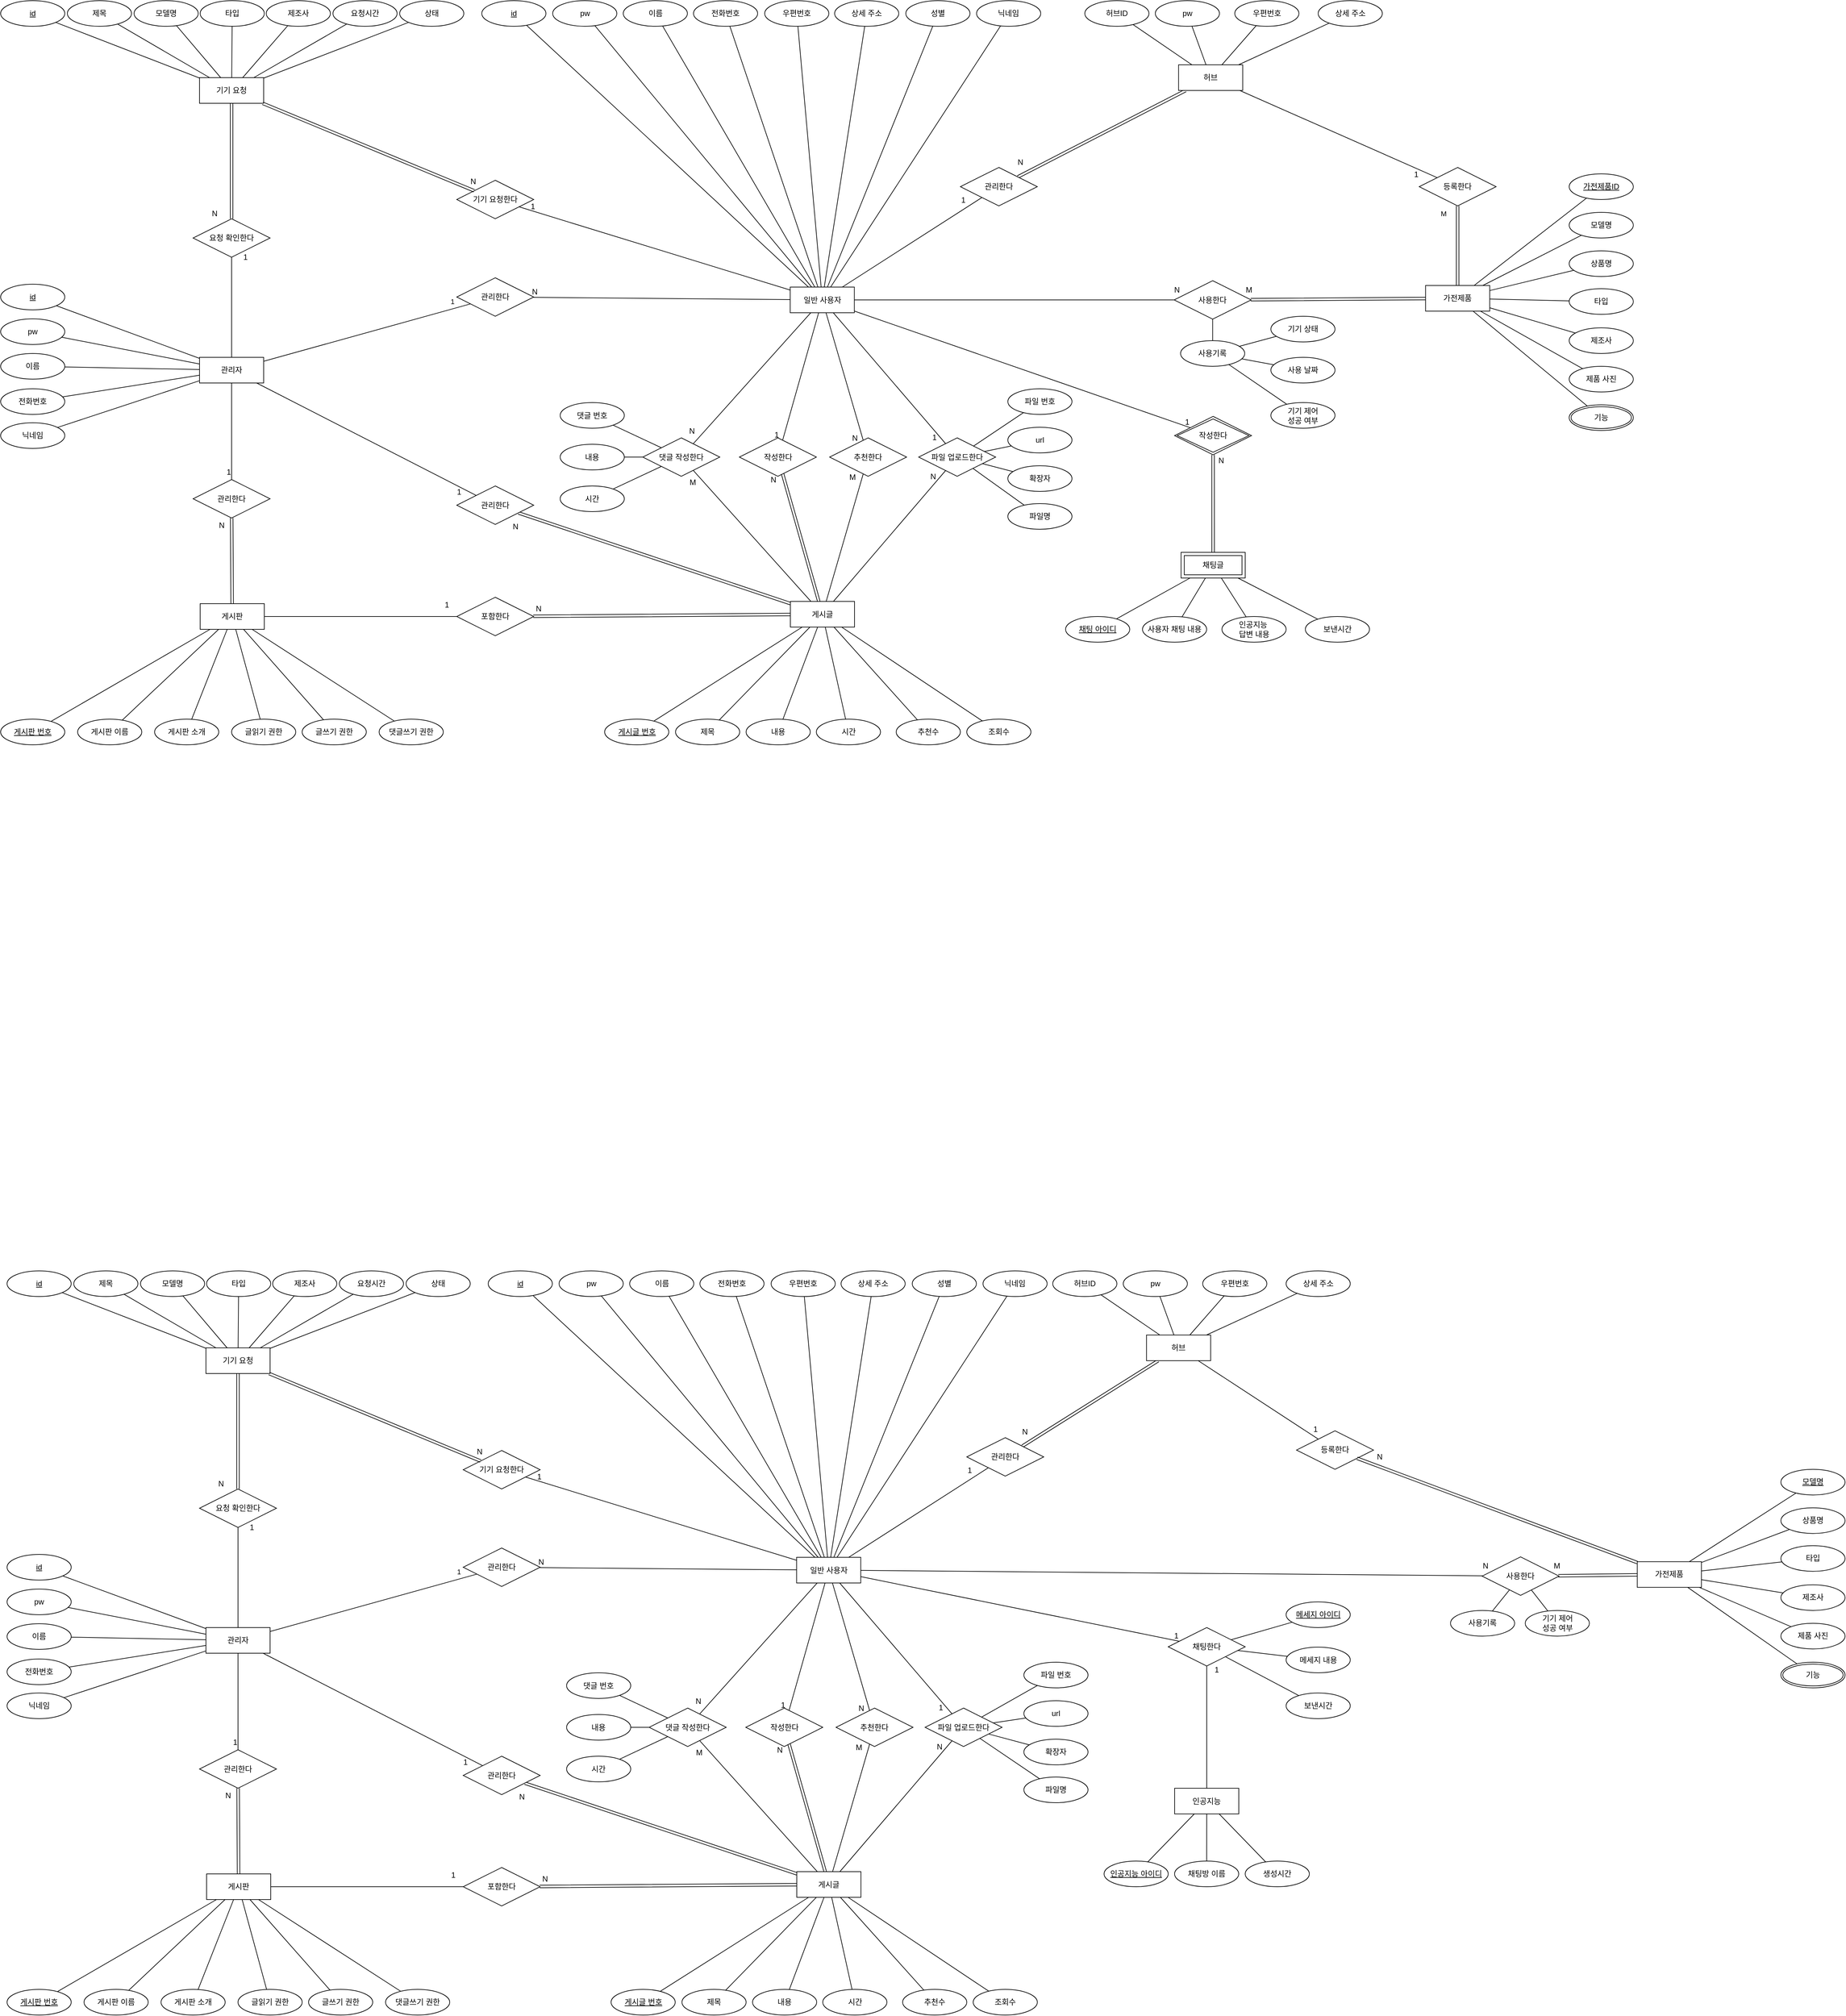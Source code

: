 <mxfile version="24.3.1" type="github">
  <diagram id="R2lEEEUBdFMjLlhIrx00" name="Page-1">
    <mxGraphModel dx="2643" dy="2065" grid="1" gridSize="10" guides="1" tooltips="1" connect="1" arrows="1" fold="1" page="1" pageScale="1" pageWidth="850" pageHeight="1100" math="0" shadow="0" extFonts="Permanent Marker^https://fonts.googleapis.com/css?family=Permanent+Marker">
      <root>
        <mxCell id="0" />
        <mxCell id="1" parent="0" />
        <mxCell id="mXS99gn0RcQRHisVkZVA-2" value="일반 사용자" style="whiteSpace=wrap;html=1;align=center;" parent="1" vertex="1">
          <mxGeometry x="710.74" y="2266.5" width="100" height="40" as="geometry" />
        </mxCell>
        <mxCell id="mXS99gn0RcQRHisVkZVA-3" value="id" style="ellipse;whiteSpace=wrap;html=1;align=center;fontStyle=4;" parent="1" vertex="1">
          <mxGeometry x="230" y="1820" width="100" height="40" as="geometry" />
        </mxCell>
        <mxCell id="mXS99gn0RcQRHisVkZVA-4" value="pw" style="ellipse;whiteSpace=wrap;html=1;align=center;" parent="1" vertex="1">
          <mxGeometry x="340.51" y="1820" width="100" height="40" as="geometry" />
        </mxCell>
        <mxCell id="mXS99gn0RcQRHisVkZVA-5" value="이름" style="ellipse;whiteSpace=wrap;html=1;align=center;" parent="1" vertex="1">
          <mxGeometry x="450.51" y="1820" width="100" height="40" as="geometry" />
        </mxCell>
        <mxCell id="mXS99gn0RcQRHisVkZVA-6" value="전화번호" style="ellipse;whiteSpace=wrap;html=1;align=center;" parent="1" vertex="1">
          <mxGeometry x="560.0" y="1820" width="100" height="40" as="geometry" />
        </mxCell>
        <mxCell id="mXS99gn0RcQRHisVkZVA-7" value="성별" style="ellipse;whiteSpace=wrap;html=1;align=center;" parent="1" vertex="1">
          <mxGeometry x="890.99" y="1820" width="100" height="40" as="geometry" />
        </mxCell>
        <mxCell id="mXS99gn0RcQRHisVkZVA-8" value="우편번호" style="ellipse;whiteSpace=wrap;html=1;align=center;" parent="1" vertex="1">
          <mxGeometry x="1343.75" y="1820" width="100" height="40" as="geometry" />
        </mxCell>
        <mxCell id="mXS99gn0RcQRHisVkZVA-9" value="상세 주소" style="ellipse;whiteSpace=wrap;html=1;align=center;" parent="1" vertex="1">
          <mxGeometry x="1473.75" y="1820" width="100" height="40" as="geometry" />
        </mxCell>
        <mxCell id="mXS99gn0RcQRHisVkZVA-10" value="" style="endArrow=none;html=1;rounded=0;" parent="1" source="mXS99gn0RcQRHisVkZVA-3" target="mXS99gn0RcQRHisVkZVA-2" edge="1">
          <mxGeometry relative="1" as="geometry">
            <mxPoint x="471" y="2212" as="sourcePoint" />
            <mxPoint x="231" y="2285" as="targetPoint" />
          </mxGeometry>
        </mxCell>
        <mxCell id="mXS99gn0RcQRHisVkZVA-11" value="" style="endArrow=none;html=1;rounded=0;" parent="1" source="mXS99gn0RcQRHisVkZVA-4" target="mXS99gn0RcQRHisVkZVA-2" edge="1">
          <mxGeometry relative="1" as="geometry">
            <mxPoint x="775" y="2215" as="sourcePoint" />
            <mxPoint x="954" y="2290" as="targetPoint" />
          </mxGeometry>
        </mxCell>
        <mxCell id="mXS99gn0RcQRHisVkZVA-12" value="" style="endArrow=none;html=1;rounded=0;" parent="1" source="mXS99gn0RcQRHisVkZVA-5" target="mXS99gn0RcQRHisVkZVA-2" edge="1">
          <mxGeometry relative="1" as="geometry">
            <mxPoint x="785" y="2225" as="sourcePoint" />
            <mxPoint x="964" y="2300" as="targetPoint" />
          </mxGeometry>
        </mxCell>
        <mxCell id="mXS99gn0RcQRHisVkZVA-13" value="" style="endArrow=none;html=1;rounded=0;" parent="1" source="mXS99gn0RcQRHisVkZVA-8" target="mXS99gn0RcQRHisVkZVA-164" edge="1">
          <mxGeometry relative="1" as="geometry">
            <mxPoint x="1499.74" y="2223.39" as="sourcePoint" />
            <mxPoint x="1320.833" y="1940" as="targetPoint" />
          </mxGeometry>
        </mxCell>
        <mxCell id="mXS99gn0RcQRHisVkZVA-14" value="" style="endArrow=none;html=1;rounded=0;" parent="1" source="mXS99gn0RcQRHisVkZVA-9" target="mXS99gn0RcQRHisVkZVA-164" edge="1">
          <mxGeometry relative="1" as="geometry">
            <mxPoint x="1509.74" y="2233.39" as="sourcePoint" />
            <mxPoint x="1342.5" y="1940" as="targetPoint" />
          </mxGeometry>
        </mxCell>
        <mxCell id="mXS99gn0RcQRHisVkZVA-15" value="" style="endArrow=none;html=1;rounded=0;" parent="1" source="mXS99gn0RcQRHisVkZVA-6" target="mXS99gn0RcQRHisVkZVA-2" edge="1">
          <mxGeometry relative="1" as="geometry">
            <mxPoint x="815" y="2255" as="sourcePoint" />
            <mxPoint x="994" y="2330" as="targetPoint" />
          </mxGeometry>
        </mxCell>
        <mxCell id="mXS99gn0RcQRHisVkZVA-16" value="" style="endArrow=none;html=1;rounded=0;" parent="1" source="mXS99gn0RcQRHisVkZVA-7" target="mXS99gn0RcQRHisVkZVA-2" edge="1">
          <mxGeometry relative="1" as="geometry">
            <mxPoint x="825" y="2265" as="sourcePoint" />
            <mxPoint x="1004" y="2340" as="targetPoint" />
          </mxGeometry>
        </mxCell>
        <mxCell id="mXS99gn0RcQRHisVkZVA-17" value="닉네임" style="ellipse;whiteSpace=wrap;html=1;align=center;" parent="1" vertex="1">
          <mxGeometry x="1001.26" y="1820" width="100" height="40" as="geometry" />
        </mxCell>
        <mxCell id="mXS99gn0RcQRHisVkZVA-18" value="" style="endArrow=none;html=1;rounded=0;" parent="1" source="mXS99gn0RcQRHisVkZVA-17" target="mXS99gn0RcQRHisVkZVA-2" edge="1">
          <mxGeometry relative="1" as="geometry">
            <mxPoint x="1477" y="2209" as="sourcePoint" />
            <mxPoint x="1051" y="2299" as="targetPoint" />
          </mxGeometry>
        </mxCell>
        <mxCell id="mXS99gn0RcQRHisVkZVA-19" value="게시글" style="whiteSpace=wrap;html=1;align=center;" parent="1" vertex="1">
          <mxGeometry x="711" y="2756.5" width="100" height="40" as="geometry" />
        </mxCell>
        <mxCell id="mXS99gn0RcQRHisVkZVA-20" value="" style="endArrow=none;html=1;rounded=0;" parent="1" source="mXS99gn0RcQRHisVkZVA-99" target="mXS99gn0RcQRHisVkZVA-19" edge="1">
          <mxGeometry relative="1" as="geometry">
            <mxPoint x="421" y="2702" as="sourcePoint" />
            <mxPoint x="181" y="2775" as="targetPoint" />
          </mxGeometry>
        </mxCell>
        <mxCell id="mXS99gn0RcQRHisVkZVA-21" value="" style="endArrow=none;html=1;rounded=0;" parent="1" source="mXS99gn0RcQRHisVkZVA-94" target="mXS99gn0RcQRHisVkZVA-19" edge="1">
          <mxGeometry relative="1" as="geometry">
            <mxPoint x="735" y="2715" as="sourcePoint" />
            <mxPoint x="914" y="2790" as="targetPoint" />
          </mxGeometry>
        </mxCell>
        <mxCell id="mXS99gn0RcQRHisVkZVA-22" value="" style="endArrow=none;html=1;rounded=0;" parent="1" source="mXS99gn0RcQRHisVkZVA-95" target="mXS99gn0RcQRHisVkZVA-19" edge="1">
          <mxGeometry relative="1" as="geometry">
            <mxPoint x="765" y="2745" as="sourcePoint" />
            <mxPoint x="944" y="2820" as="targetPoint" />
          </mxGeometry>
        </mxCell>
        <mxCell id="mXS99gn0RcQRHisVkZVA-23" value="" style="endArrow=none;html=1;rounded=0;" parent="1" source="mXS99gn0RcQRHisVkZVA-96" target="mXS99gn0RcQRHisVkZVA-19" edge="1">
          <mxGeometry relative="1" as="geometry">
            <mxPoint x="1122" y="2706" as="sourcePoint" />
            <mxPoint x="987" y="2780" as="targetPoint" />
          </mxGeometry>
        </mxCell>
        <mxCell id="mXS99gn0RcQRHisVkZVA-24" value="" style="endArrow=none;html=1;rounded=0;" parent="1" source="mXS99gn0RcQRHisVkZVA-97" target="mXS99gn0RcQRHisVkZVA-19" edge="1">
          <mxGeometry relative="1" as="geometry">
            <mxPoint x="1262" y="2713" as="sourcePoint" />
            <mxPoint x="1011" y="2794" as="targetPoint" />
          </mxGeometry>
        </mxCell>
        <mxCell id="mXS99gn0RcQRHisVkZVA-25" value="" style="endArrow=none;html=1;rounded=0;" parent="1" source="mXS99gn0RcQRHisVkZVA-98" target="mXS99gn0RcQRHisVkZVA-19" edge="1">
          <mxGeometry relative="1" as="geometry">
            <mxPoint x="1505" y="2698" as="sourcePoint" />
            <mxPoint x="1001" y="2791" as="targetPoint" />
          </mxGeometry>
        </mxCell>
        <mxCell id="mXS99gn0RcQRHisVkZVA-26" value="" style="endArrow=none;html=1;rounded=0;" parent="1" source="mXS99gn0RcQRHisVkZVA-2" target="mXS99gn0RcQRHisVkZVA-92" edge="1">
          <mxGeometry relative="1" as="geometry">
            <mxPoint x="411" y="2370" as="sourcePoint" />
            <mxPoint x="571" y="2370" as="targetPoint" />
          </mxGeometry>
        </mxCell>
        <mxCell id="mXS99gn0RcQRHisVkZVA-27" value="N" style="resizable=0;html=1;whiteSpace=wrap;align=right;verticalAlign=bottom;" parent="mXS99gn0RcQRHisVkZVA-26" connectable="0" vertex="1">
          <mxGeometry x="1" relative="1" as="geometry">
            <mxPoint x="10" y="-7" as="offset" />
          </mxGeometry>
        </mxCell>
        <mxCell id="mXS99gn0RcQRHisVkZVA-28" value="" style="endArrow=none;html=1;rounded=0;" parent="1" source="mXS99gn0RcQRHisVkZVA-164" target="mXS99gn0RcQRHisVkZVA-165" edge="1">
          <mxGeometry relative="1" as="geometry">
            <mxPoint x="1305.58" y="1980" as="sourcePoint" />
            <mxPoint x="1301.754" y="2090.432" as="targetPoint" />
          </mxGeometry>
        </mxCell>
        <mxCell id="mXS99gn0RcQRHisVkZVA-29" value="1" style="resizable=0;html=1;whiteSpace=wrap;align=right;verticalAlign=bottom;" parent="mXS99gn0RcQRHisVkZVA-28" connectable="0" vertex="1">
          <mxGeometry x="1" relative="1" as="geometry">
            <mxPoint x="1" y="-7" as="offset" />
          </mxGeometry>
        </mxCell>
        <mxCell id="mXS99gn0RcQRHisVkZVA-30" value="" style="endArrow=none;html=1;rounded=0;" parent="1" source="mXS99gn0RcQRHisVkZVA-2" target="mXS99gn0RcQRHisVkZVA-74" edge="1">
          <mxGeometry relative="1" as="geometry">
            <mxPoint x="621" y="2396.5" as="sourcePoint" />
            <mxPoint x="781" y="2396.5" as="targetPoint" />
          </mxGeometry>
        </mxCell>
        <mxCell id="mXS99gn0RcQRHisVkZVA-31" value="N" style="resizable=0;html=1;whiteSpace=wrap;align=right;verticalAlign=bottom;" parent="mXS99gn0RcQRHisVkZVA-30" connectable="0" vertex="1">
          <mxGeometry x="1" relative="1" as="geometry">
            <mxPoint x="9" as="offset" />
          </mxGeometry>
        </mxCell>
        <mxCell id="mXS99gn0RcQRHisVkZVA-32" value="1" style="endArrow=none;html=1;rounded=0;" parent="1" source="mXS99gn0RcQRHisVkZVA-100" target="mXS99gn0RcQRHisVkZVA-74" edge="1">
          <mxGeometry x="0.843" y="11" relative="1" as="geometry">
            <mxPoint x="621" y="2396.5" as="sourcePoint" />
            <mxPoint x="781" y="2396.5" as="targetPoint" />
            <mxPoint as="offset" />
          </mxGeometry>
        </mxCell>
        <mxCell id="mXS99gn0RcQRHisVkZVA-33" value="1" style="resizable=0;html=1;whiteSpace=wrap;align=right;verticalAlign=bottom;" parent="mXS99gn0RcQRHisVkZVA-32" connectable="0" vertex="1">
          <mxGeometry x="1" relative="1" as="geometry">
            <mxPoint x="-1" y="1" as="offset" />
          </mxGeometry>
        </mxCell>
        <mxCell id="mXS99gn0RcQRHisVkZVA-34" value="작성한다" style="shape=rhombus;perimeter=rhombusPerimeter;whiteSpace=wrap;html=1;align=center;" parent="1" vertex="1">
          <mxGeometry x="631.51" y="2501.5" width="120" height="60" as="geometry" />
        </mxCell>
        <mxCell id="mXS99gn0RcQRHisVkZVA-35" value="추천한다" style="shape=rhombus;perimeter=rhombusPerimeter;whiteSpace=wrap;html=1;align=center;" parent="1" vertex="1">
          <mxGeometry x="772.19" y="2501.5" width="120" height="60" as="geometry" />
        </mxCell>
        <mxCell id="mXS99gn0RcQRHisVkZVA-36" value="관리한다" style="shape=rhombus;perimeter=rhombusPerimeter;whiteSpace=wrap;html=1;align=center;" parent="1" vertex="1">
          <mxGeometry x="-220" y="2566.5" width="120" height="60" as="geometry" />
        </mxCell>
        <mxCell id="mXS99gn0RcQRHisVkZVA-37" value="" style="endArrow=none;html=1;rounded=0;" parent="1" source="mXS99gn0RcQRHisVkZVA-19" target="mXS99gn0RcQRHisVkZVA-35" edge="1">
          <mxGeometry relative="1" as="geometry">
            <mxPoint x="391" y="2586.5" as="sourcePoint" />
            <mxPoint x="551" y="2586.5" as="targetPoint" />
          </mxGeometry>
        </mxCell>
        <mxCell id="mXS99gn0RcQRHisVkZVA-38" value="M" style="resizable=0;html=1;whiteSpace=wrap;align=right;verticalAlign=bottom;" parent="mXS99gn0RcQRHisVkZVA-37" connectable="0" vertex="1">
          <mxGeometry x="1" relative="1" as="geometry">
            <mxPoint x="-10" y="14" as="offset" />
          </mxGeometry>
        </mxCell>
        <mxCell id="mXS99gn0RcQRHisVkZVA-39" value="" style="endArrow=none;html=1;rounded=0;" parent="1" source="mXS99gn0RcQRHisVkZVA-2" target="mXS99gn0RcQRHisVkZVA-35" edge="1">
          <mxGeometry relative="1" as="geometry">
            <mxPoint x="391" y="2586.5" as="sourcePoint" />
            <mxPoint x="551" y="2586.5" as="targetPoint" />
          </mxGeometry>
        </mxCell>
        <mxCell id="mXS99gn0RcQRHisVkZVA-40" value="N" style="resizable=0;html=1;whiteSpace=wrap;align=right;verticalAlign=bottom;" parent="mXS99gn0RcQRHisVkZVA-39" connectable="0" vertex="1">
          <mxGeometry x="1" relative="1" as="geometry">
            <mxPoint x="-7" y="5" as="offset" />
          </mxGeometry>
        </mxCell>
        <mxCell id="mXS99gn0RcQRHisVkZVA-41" value="" style="endArrow=none;html=1;rounded=0;" parent="1" source="mXS99gn0RcQRHisVkZVA-2" target="mXS99gn0RcQRHisVkZVA-34" edge="1">
          <mxGeometry relative="1" as="geometry">
            <mxPoint x="391" y="2586.5" as="sourcePoint" />
            <mxPoint x="551" y="2586.5" as="targetPoint" />
          </mxGeometry>
        </mxCell>
        <mxCell id="mXS99gn0RcQRHisVkZVA-42" value="1" style="resizable=0;html=1;whiteSpace=wrap;align=right;verticalAlign=bottom;" parent="mXS99gn0RcQRHisVkZVA-41" connectable="0" vertex="1">
          <mxGeometry x="1" relative="1" as="geometry">
            <mxPoint x="-4" as="offset" />
          </mxGeometry>
        </mxCell>
        <mxCell id="mXS99gn0RcQRHisVkZVA-43" value="" style="shape=link;html=1;rounded=0;" parent="1" source="mXS99gn0RcQRHisVkZVA-19" target="mXS99gn0RcQRHisVkZVA-34" edge="1">
          <mxGeometry relative="1" as="geometry">
            <mxPoint x="391" y="2586.5" as="sourcePoint" />
            <mxPoint x="551" y="2586.5" as="targetPoint" />
          </mxGeometry>
        </mxCell>
        <mxCell id="mXS99gn0RcQRHisVkZVA-44" value="N" style="resizable=0;html=1;whiteSpace=wrap;align=right;verticalAlign=bottom;" parent="mXS99gn0RcQRHisVkZVA-43" connectable="0" vertex="1">
          <mxGeometry x="1" relative="1" as="geometry">
            <mxPoint x="-8" y="18" as="offset" />
          </mxGeometry>
        </mxCell>
        <mxCell id="mXS99gn0RcQRHisVkZVA-45" value="" style="endArrow=none;html=1;rounded=0;" parent="1" source="mXS99gn0RcQRHisVkZVA-100" target="mXS99gn0RcQRHisVkZVA-36" edge="1">
          <mxGeometry relative="1" as="geometry">
            <mxPoint x="754" y="2316.5" as="sourcePoint" />
            <mxPoint x="579" y="2525.5" as="targetPoint" />
          </mxGeometry>
        </mxCell>
        <mxCell id="mXS99gn0RcQRHisVkZVA-46" value="1" style="resizable=0;html=1;whiteSpace=wrap;align=right;verticalAlign=bottom;" parent="mXS99gn0RcQRHisVkZVA-45" connectable="0" vertex="1">
          <mxGeometry x="1" relative="1" as="geometry">
            <mxPoint y="-3" as="offset" />
          </mxGeometry>
        </mxCell>
        <mxCell id="mXS99gn0RcQRHisVkZVA-47" value="" style="shape=link;html=1;rounded=0;" parent="1" source="mXS99gn0RcQRHisVkZVA-115" target="mXS99gn0RcQRHisVkZVA-36" edge="1">
          <mxGeometry relative="1" as="geometry">
            <mxPoint x="460" y="2776.5" as="sourcePoint" />
            <mxPoint x="550" y="2571.5" as="targetPoint" />
          </mxGeometry>
        </mxCell>
        <mxCell id="mXS99gn0RcQRHisVkZVA-48" value="N" style="resizable=0;html=1;whiteSpace=wrap;align=right;verticalAlign=bottom;" parent="mXS99gn0RcQRHisVkZVA-47" connectable="0" vertex="1">
          <mxGeometry x="1" relative="1" as="geometry">
            <mxPoint x="-10" y="20" as="offset" />
          </mxGeometry>
        </mxCell>
        <mxCell id="mXS99gn0RcQRHisVkZVA-49" value="댓글 작성한다" style="shape=rhombus;perimeter=rhombusPerimeter;whiteSpace=wrap;html=1;align=center;" parent="1" vertex="1">
          <mxGeometry x="480.99" y="2501.5" width="120" height="60" as="geometry" />
        </mxCell>
        <mxCell id="mXS99gn0RcQRHisVkZVA-50" value="" style="endArrow=none;html=1;rounded=0;" parent="1" source="mXS99gn0RcQRHisVkZVA-19" target="mXS99gn0RcQRHisVkZVA-49" edge="1">
          <mxGeometry relative="1" as="geometry">
            <mxPoint x="854" y="2846.5" as="sourcePoint" />
            <mxPoint x="971" y="2666.5" as="targetPoint" />
          </mxGeometry>
        </mxCell>
        <mxCell id="mXS99gn0RcQRHisVkZVA-51" value="M" style="resizable=0;html=1;whiteSpace=wrap;align=right;verticalAlign=bottom;" parent="mXS99gn0RcQRHisVkZVA-50" connectable="0" vertex="1">
          <mxGeometry x="1" relative="1" as="geometry">
            <mxPoint x="6" y="27" as="offset" />
          </mxGeometry>
        </mxCell>
        <mxCell id="mXS99gn0RcQRHisVkZVA-52" value="" style="endArrow=none;html=1;rounded=0;" parent="1" source="mXS99gn0RcQRHisVkZVA-2" target="mXS99gn0RcQRHisVkZVA-49" edge="1">
          <mxGeometry relative="1" as="geometry">
            <mxPoint x="971" y="2436.5" as="sourcePoint" />
            <mxPoint x="971" y="2666.5" as="targetPoint" />
          </mxGeometry>
        </mxCell>
        <mxCell id="mXS99gn0RcQRHisVkZVA-53" value="N" style="resizable=0;html=1;whiteSpace=wrap;align=right;verticalAlign=bottom;" parent="mXS99gn0RcQRHisVkZVA-52" connectable="0" vertex="1">
          <mxGeometry x="1" relative="1" as="geometry">
            <mxPoint x="4" y="-11" as="offset" />
          </mxGeometry>
        </mxCell>
        <mxCell id="mXS99gn0RcQRHisVkZVA-54" value="" style="endArrow=none;html=1;rounded=0;" parent="1" source="mXS99gn0RcQRHisVkZVA-19" target="mXS99gn0RcQRHisVkZVA-63" edge="1">
          <mxGeometry relative="1" as="geometry">
            <mxPoint x="1137" y="2890" as="sourcePoint" />
            <mxPoint x="1254" y="2710" as="targetPoint" />
          </mxGeometry>
        </mxCell>
        <mxCell id="mXS99gn0RcQRHisVkZVA-55" value="N" style="resizable=0;html=1;whiteSpace=wrap;align=right;verticalAlign=bottom;" parent="mXS99gn0RcQRHisVkZVA-54" connectable="0" vertex="1">
          <mxGeometry x="1" relative="1" as="geometry">
            <mxPoint x="-13" y="18" as="offset" />
          </mxGeometry>
        </mxCell>
        <mxCell id="mXS99gn0RcQRHisVkZVA-56" value="" style="endArrow=none;html=1;rounded=0;" parent="1" source="mXS99gn0RcQRHisVkZVA-2" target="mXS99gn0RcQRHisVkZVA-63" edge="1">
          <mxGeometry relative="1" as="geometry">
            <mxPoint x="1431" y="2430" as="sourcePoint" />
            <mxPoint x="1254" y="2710" as="targetPoint" />
          </mxGeometry>
        </mxCell>
        <mxCell id="mXS99gn0RcQRHisVkZVA-57" value="1" style="resizable=0;html=1;whiteSpace=wrap;align=right;verticalAlign=bottom;" parent="mXS99gn0RcQRHisVkZVA-56" connectable="0" vertex="1">
          <mxGeometry x="1" relative="1" as="geometry">
            <mxPoint x="-13" y="-1" as="offset" />
          </mxGeometry>
        </mxCell>
        <mxCell id="mXS99gn0RcQRHisVkZVA-58" value="파일 번호" style="ellipse;whiteSpace=wrap;html=1;align=center;" parent="1" vertex="1">
          <mxGeometry x="1065" y="2430" width="100" height="40" as="geometry" />
        </mxCell>
        <mxCell id="mXS99gn0RcQRHisVkZVA-59" value="" style="endArrow=none;html=1;rounded=0;" parent="1" source="mXS99gn0RcQRHisVkZVA-63" target="mXS99gn0RcQRHisVkZVA-58" edge="1">
          <mxGeometry relative="1" as="geometry">
            <mxPoint x="465.33" y="2605" as="sourcePoint" />
            <mxPoint x="625.33" y="2605" as="targetPoint" />
          </mxGeometry>
        </mxCell>
        <mxCell id="mXS99gn0RcQRHisVkZVA-60" value="" style="endArrow=none;html=1;rounded=0;" parent="1" source="mXS99gn0RcQRHisVkZVA-49" target="mXS99gn0RcQRHisVkZVA-71" edge="1">
          <mxGeometry relative="1" as="geometry">
            <mxPoint x="475.59" y="2572.5" as="sourcePoint" />
            <mxPoint x="58.59" y="2591.5" as="targetPoint" />
          </mxGeometry>
        </mxCell>
        <mxCell id="mXS99gn0RcQRHisVkZVA-61" value="" style="endArrow=none;html=1;rounded=0;" parent="1" source="mXS99gn0RcQRHisVkZVA-49" target="mXS99gn0RcQRHisVkZVA-72" edge="1">
          <mxGeometry relative="1" as="geometry">
            <mxPoint x="479.59" y="2551.5" as="sourcePoint" />
            <mxPoint x="68.59" y="2601.5" as="targetPoint" />
          </mxGeometry>
        </mxCell>
        <mxCell id="mXS99gn0RcQRHisVkZVA-62" value="" style="endArrow=none;html=1;rounded=0;" parent="1" source="mXS99gn0RcQRHisVkZVA-49" target="mXS99gn0RcQRHisVkZVA-73" edge="1">
          <mxGeometry relative="1" as="geometry">
            <mxPoint x="463.59" y="2544.5" as="sourcePoint" />
            <mxPoint x="78.59" y="2611.5" as="targetPoint" />
          </mxGeometry>
        </mxCell>
        <mxCell id="mXS99gn0RcQRHisVkZVA-63" value="파일 업로드한다" style="shape=rhombus;perimeter=rhombusPerimeter;whiteSpace=wrap;html=1;align=center;" parent="1" vertex="1">
          <mxGeometry x="910.99" y="2501.5" width="120" height="60" as="geometry" />
        </mxCell>
        <mxCell id="mXS99gn0RcQRHisVkZVA-64" value="url" style="ellipse;whiteSpace=wrap;html=1;align=center;" parent="1" vertex="1">
          <mxGeometry x="1065" y="2490" width="100" height="40" as="geometry" />
        </mxCell>
        <mxCell id="mXS99gn0RcQRHisVkZVA-65" value="" style="endArrow=none;html=1;rounded=0;" parent="1" source="mXS99gn0RcQRHisVkZVA-63" target="mXS99gn0RcQRHisVkZVA-64" edge="1">
          <mxGeometry relative="1" as="geometry">
            <mxPoint x="455.33" y="2595" as="sourcePoint" />
            <mxPoint x="615.33" y="2595" as="targetPoint" />
          </mxGeometry>
        </mxCell>
        <mxCell id="mXS99gn0RcQRHisVkZVA-66" value="확장자" style="ellipse;whiteSpace=wrap;html=1;align=center;" parent="1" vertex="1">
          <mxGeometry x="1065" y="2550" width="100" height="40" as="geometry" />
        </mxCell>
        <mxCell id="mXS99gn0RcQRHisVkZVA-67" value="" style="endArrow=none;html=1;rounded=0;" parent="1" source="mXS99gn0RcQRHisVkZVA-63" target="mXS99gn0RcQRHisVkZVA-66" edge="1">
          <mxGeometry relative="1" as="geometry">
            <mxPoint x="445.33" y="2585" as="sourcePoint" />
            <mxPoint x="605.33" y="2585" as="targetPoint" />
          </mxGeometry>
        </mxCell>
        <mxCell id="mXS99gn0RcQRHisVkZVA-68" value="파일명" style="ellipse;whiteSpace=wrap;html=1;align=center;" parent="1" vertex="1">
          <mxGeometry x="1065" y="2609" width="100" height="40" as="geometry" />
        </mxCell>
        <mxCell id="mXS99gn0RcQRHisVkZVA-69" value="" style="endArrow=none;html=1;rounded=0;" parent="1" source="mXS99gn0RcQRHisVkZVA-63" target="mXS99gn0RcQRHisVkZVA-68" edge="1">
          <mxGeometry relative="1" as="geometry">
            <mxPoint x="435.33" y="2575" as="sourcePoint" />
            <mxPoint x="595.33" y="2575" as="targetPoint" />
          </mxGeometry>
        </mxCell>
        <mxCell id="mXS99gn0RcQRHisVkZVA-70" value="" style="endArrow=none;html=1;rounded=0;" parent="1" source="mXS99gn0RcQRHisVkZVA-92" target="mXS99gn0RcQRHisVkZVA-93" edge="1">
          <mxGeometry relative="1" as="geometry">
            <mxPoint x="1839.26" y="2319.83" as="sourcePoint" />
            <mxPoint x="1855.277" y="2359.71" as="targetPoint" />
          </mxGeometry>
        </mxCell>
        <mxCell id="mXS99gn0RcQRHisVkZVA-71" value="시간" style="ellipse;whiteSpace=wrap;html=1;align=center;" parent="1" vertex="1">
          <mxGeometry x="352.19" y="2576.5" width="100" height="40" as="geometry" />
        </mxCell>
        <mxCell id="mXS99gn0RcQRHisVkZVA-72" value="내용" style="ellipse;whiteSpace=wrap;html=1;align=center;" parent="1" vertex="1">
          <mxGeometry x="352.19" y="2511.5" width="100" height="40" as="geometry" />
        </mxCell>
        <mxCell id="mXS99gn0RcQRHisVkZVA-73" value="댓글 번호" style="ellipse;whiteSpace=wrap;html=1;align=center;" parent="1" vertex="1">
          <mxGeometry x="352.19" y="2446.5" width="100" height="40" as="geometry" />
        </mxCell>
        <mxCell id="mXS99gn0RcQRHisVkZVA-74" value="관리한다" style="shape=rhombus;perimeter=rhombusPerimeter;whiteSpace=wrap;html=1;align=center;" parent="1" vertex="1">
          <mxGeometry x="191" y="2252" width="120" height="60" as="geometry" />
        </mxCell>
        <mxCell id="mXS99gn0RcQRHisVkZVA-75" value="가전제품" style="whiteSpace=wrap;html=1;align=center;verticalAlign=middle;" parent="1" vertex="1">
          <mxGeometry x="2021.15" y="2273.33" width="100" height="40" as="geometry" />
        </mxCell>
        <mxCell id="mXS99gn0RcQRHisVkZVA-76" value="타입" style="ellipse;whiteSpace=wrap;html=1;align=center;" parent="1" vertex="1">
          <mxGeometry x="2245" y="2248.33" width="100" height="40" as="geometry" />
        </mxCell>
        <mxCell id="mXS99gn0RcQRHisVkZVA-77" value="제조사" style="ellipse;whiteSpace=wrap;html=1;align=center;" parent="1" vertex="1">
          <mxGeometry x="2245" y="2309.33" width="100" height="40" as="geometry" />
        </mxCell>
        <mxCell id="mXS99gn0RcQRHisVkZVA-78" value="" style="endArrow=none;html=1;rounded=0;" parent="1" source="mXS99gn0RcQRHisVkZVA-75" target="mXS99gn0RcQRHisVkZVA-86" edge="1">
          <mxGeometry relative="1" as="geometry">
            <mxPoint x="2181.15" y="2363.33" as="sourcePoint" />
            <mxPoint x="2341.15" y="2363.33" as="targetPoint" />
          </mxGeometry>
        </mxCell>
        <mxCell id="mXS99gn0RcQRHisVkZVA-79" value="" style="endArrow=none;html=1;rounded=0;" parent="1" source="mXS99gn0RcQRHisVkZVA-89" target="mXS99gn0RcQRHisVkZVA-75" edge="1">
          <mxGeometry relative="1" as="geometry">
            <mxPoint x="2181.15" y="2363.33" as="sourcePoint" />
            <mxPoint x="2341.15" y="2363.33" as="targetPoint" />
          </mxGeometry>
        </mxCell>
        <mxCell id="mXS99gn0RcQRHisVkZVA-80" value="" style="endArrow=none;html=1;rounded=0;" parent="1" source="mXS99gn0RcQRHisVkZVA-76" target="mXS99gn0RcQRHisVkZVA-75" edge="1">
          <mxGeometry relative="1" as="geometry">
            <mxPoint x="1921.15" y="2219.33" as="sourcePoint" />
            <mxPoint x="2043.15" y="2283.33" as="targetPoint" />
          </mxGeometry>
        </mxCell>
        <mxCell id="mXS99gn0RcQRHisVkZVA-81" value="" style="endArrow=none;html=1;rounded=0;" parent="1" source="mXS99gn0RcQRHisVkZVA-77" target="mXS99gn0RcQRHisVkZVA-75" edge="1">
          <mxGeometry relative="1" as="geometry">
            <mxPoint x="1931.15" y="2229.33" as="sourcePoint" />
            <mxPoint x="2053.15" y="2293.33" as="targetPoint" />
          </mxGeometry>
        </mxCell>
        <mxCell id="mXS99gn0RcQRHisVkZVA-82" value="" style="endArrow=none;html=1;rounded=0;" parent="1" source="mXS99gn0RcQRHisVkZVA-90" target="mXS99gn0RcQRHisVkZVA-75" edge="1">
          <mxGeometry relative="1" as="geometry">
            <mxPoint x="1941.15" y="2239.33" as="sourcePoint" />
            <mxPoint x="2063.15" y="2303.33" as="targetPoint" />
          </mxGeometry>
        </mxCell>
        <mxCell id="mXS99gn0RcQRHisVkZVA-83" value="" style="endArrow=none;html=1;rounded=0;" parent="1" source="mXS99gn0RcQRHisVkZVA-91" target="mXS99gn0RcQRHisVkZVA-75" edge="1">
          <mxGeometry relative="1" as="geometry">
            <mxPoint x="2269.986" y="2432.013" as="sourcePoint" />
            <mxPoint x="2471.15" y="2373.33" as="targetPoint" />
          </mxGeometry>
        </mxCell>
        <mxCell id="mXS99gn0RcQRHisVkZVA-86" value="상품명" style="ellipse;whiteSpace=wrap;html=1;align=center;" parent="1" vertex="1">
          <mxGeometry x="2245" y="2189.33" width="100" height="40" as="geometry" />
        </mxCell>
        <mxCell id="mXS99gn0RcQRHisVkZVA-87" value="" style="shape=link;html=1;rounded=0;" parent="1" source="mXS99gn0RcQRHisVkZVA-92" target="mXS99gn0RcQRHisVkZVA-75" edge="1">
          <mxGeometry relative="1" as="geometry">
            <mxPoint x="1899.26" y="2289.83" as="sourcePoint" />
            <mxPoint x="2515.41" y="2369.83" as="targetPoint" />
          </mxGeometry>
        </mxCell>
        <mxCell id="mXS99gn0RcQRHisVkZVA-88" value="M" style="resizable=0;html=1;whiteSpace=wrap;align=left;verticalAlign=bottom;" parent="mXS99gn0RcQRHisVkZVA-87" connectable="0" vertex="1">
          <mxGeometry x="-1" relative="1" as="geometry">
            <mxPoint x="-9" y="-7" as="offset" />
          </mxGeometry>
        </mxCell>
        <mxCell id="mXS99gn0RcQRHisVkZVA-89" value="모델명" style="ellipse;whiteSpace=wrap;html=1;align=center;fontStyle=4;" parent="1" vertex="1">
          <mxGeometry x="2245" y="2129.33" width="100" height="40" as="geometry" />
        </mxCell>
        <mxCell id="mXS99gn0RcQRHisVkZVA-90" value="제품 사진" style="ellipse;whiteSpace=wrap;html=1;align=center;" parent="1" vertex="1">
          <mxGeometry x="2245" y="2369.33" width="100" height="40" as="geometry" />
        </mxCell>
        <mxCell id="mXS99gn0RcQRHisVkZVA-91" value="기능" style="ellipse;shape=doubleEllipse;margin=3;whiteSpace=wrap;html=1;align=center;" parent="1" vertex="1">
          <mxGeometry x="2245" y="2430" width="100" height="40" as="geometry" />
        </mxCell>
        <mxCell id="mXS99gn0RcQRHisVkZVA-92" value="사용한다" style="shape=rhombus;perimeter=rhombusPerimeter;whiteSpace=wrap;html=1;align=center;" parent="1" vertex="1">
          <mxGeometry x="1779.26" y="2265.83" width="120" height="60" as="geometry" />
        </mxCell>
        <mxCell id="mXS99gn0RcQRHisVkZVA-93" value="사용기록" style="ellipse;whiteSpace=wrap;html=1;align=center;" parent="1" vertex="1">
          <mxGeometry x="1730" y="2349.33" width="100" height="40" as="geometry" />
        </mxCell>
        <mxCell id="mXS99gn0RcQRHisVkZVA-94" value="제목" style="ellipse;whiteSpace=wrap;html=1;align=center;" parent="1" vertex="1">
          <mxGeometry x="532.02" y="2940" width="100" height="40" as="geometry" />
        </mxCell>
        <mxCell id="mXS99gn0RcQRHisVkZVA-95" value="내용" style="ellipse;whiteSpace=wrap;html=1;align=center;" parent="1" vertex="1">
          <mxGeometry x="642.02" y="2940" width="100" height="40" as="geometry" />
        </mxCell>
        <mxCell id="mXS99gn0RcQRHisVkZVA-96" value="시간" style="ellipse;whiteSpace=wrap;html=1;align=center;" parent="1" vertex="1">
          <mxGeometry x="751.51" y="2940" width="100" height="40" as="geometry" />
        </mxCell>
        <mxCell id="mXS99gn0RcQRHisVkZVA-97" value="추천수" style="ellipse;whiteSpace=wrap;html=1;align=center;" parent="1" vertex="1">
          <mxGeometry x="875.99" y="2940" width="100" height="40" as="geometry" />
        </mxCell>
        <mxCell id="mXS99gn0RcQRHisVkZVA-98" value="조회수" style="ellipse;whiteSpace=wrap;html=1;align=center;" parent="1" vertex="1">
          <mxGeometry x="985.99" y="2940" width="100" height="40" as="geometry" />
        </mxCell>
        <mxCell id="mXS99gn0RcQRHisVkZVA-99" value="게시글 번호" style="ellipse;whiteSpace=wrap;html=1;align=center;fontStyle=4;" parent="1" vertex="1">
          <mxGeometry x="421.51" y="2940" width="100" height="40" as="geometry" />
        </mxCell>
        <mxCell id="mXS99gn0RcQRHisVkZVA-100" value="관리자" style="whiteSpace=wrap;html=1;align=center;" parent="1" vertex="1">
          <mxGeometry x="-210" y="2376" width="100" height="40" as="geometry" />
        </mxCell>
        <mxCell id="mXS99gn0RcQRHisVkZVA-101" value="id" style="ellipse;whiteSpace=wrap;html=1;align=center;fontStyle=4;" parent="1" vertex="1">
          <mxGeometry x="-520" y="2262" width="100" height="40" as="geometry" />
        </mxCell>
        <mxCell id="mXS99gn0RcQRHisVkZVA-102" value="pw" style="ellipse;whiteSpace=wrap;html=1;align=center;" parent="1" vertex="1">
          <mxGeometry x="-520" y="2316" width="100" height="40" as="geometry" />
        </mxCell>
        <mxCell id="mXS99gn0RcQRHisVkZVA-103" value="이름" style="ellipse;whiteSpace=wrap;html=1;align=center;" parent="1" vertex="1">
          <mxGeometry x="-520" y="2370" width="100" height="40" as="geometry" />
        </mxCell>
        <mxCell id="mXS99gn0RcQRHisVkZVA-104" value="전화번호" style="ellipse;whiteSpace=wrap;html=1;align=center;" parent="1" vertex="1">
          <mxGeometry x="-520" y="2425" width="100" height="40" as="geometry" />
        </mxCell>
        <mxCell id="mXS99gn0RcQRHisVkZVA-105" value="닉네임" style="ellipse;whiteSpace=wrap;html=1;align=center;" parent="1" vertex="1">
          <mxGeometry x="-520" y="2478" width="100" height="40" as="geometry" />
        </mxCell>
        <mxCell id="mXS99gn0RcQRHisVkZVA-106" value="" style="endArrow=none;html=1;rounded=0;" parent="1" source="mXS99gn0RcQRHisVkZVA-101" target="mXS99gn0RcQRHisVkZVA-100" edge="1">
          <mxGeometry width="50" height="50" relative="1" as="geometry">
            <mxPoint x="-290" y="2321" as="sourcePoint" />
            <mxPoint x="-240" y="2271" as="targetPoint" />
          </mxGeometry>
        </mxCell>
        <mxCell id="mXS99gn0RcQRHisVkZVA-107" value="" style="endArrow=none;html=1;rounded=0;" parent="1" source="mXS99gn0RcQRHisVkZVA-102" target="mXS99gn0RcQRHisVkZVA-100" edge="1">
          <mxGeometry width="50" height="50" relative="1" as="geometry">
            <mxPoint x="-355" y="2305" as="sourcePoint" />
            <mxPoint x="-198" y="2371" as="targetPoint" />
          </mxGeometry>
        </mxCell>
        <mxCell id="mXS99gn0RcQRHisVkZVA-108" value="" style="endArrow=none;html=1;rounded=0;" parent="1" source="mXS99gn0RcQRHisVkZVA-103" target="mXS99gn0RcQRHisVkZVA-100" edge="1">
          <mxGeometry width="50" height="50" relative="1" as="geometry">
            <mxPoint x="-345" y="2315" as="sourcePoint" />
            <mxPoint x="-190" y="2431" as="targetPoint" />
          </mxGeometry>
        </mxCell>
        <mxCell id="mXS99gn0RcQRHisVkZVA-109" value="" style="endArrow=none;html=1;rounded=0;" parent="1" source="mXS99gn0RcQRHisVkZVA-104" target="mXS99gn0RcQRHisVkZVA-100" edge="1">
          <mxGeometry width="50" height="50" relative="1" as="geometry">
            <mxPoint x="-335" y="2325" as="sourcePoint" />
            <mxPoint x="-178" y="2391" as="targetPoint" />
          </mxGeometry>
        </mxCell>
        <mxCell id="mXS99gn0RcQRHisVkZVA-110" value="" style="endArrow=none;html=1;rounded=0;" parent="1" source="mXS99gn0RcQRHisVkZVA-105" target="mXS99gn0RcQRHisVkZVA-100" edge="1">
          <mxGeometry width="50" height="50" relative="1" as="geometry">
            <mxPoint x="-325" y="2335" as="sourcePoint" />
            <mxPoint x="-168" y="2401" as="targetPoint" />
          </mxGeometry>
        </mxCell>
        <mxCell id="mXS99gn0RcQRHisVkZVA-111" value="pw" style="ellipse;whiteSpace=wrap;html=1;align=center;" parent="1" vertex="1">
          <mxGeometry x="1219.9" y="1820" width="100" height="40" as="geometry" />
        </mxCell>
        <mxCell id="mXS99gn0RcQRHisVkZVA-112" value="" style="endArrow=none;html=1;rounded=0;" parent="1" source="mXS99gn0RcQRHisVkZVA-164" target="mXS99gn0RcQRHisVkZVA-111" edge="1">
          <mxGeometry relative="1" as="geometry">
            <mxPoint x="1300.173" y="1940" as="sourcePoint" />
            <mxPoint x="1778.34" y="1603.71" as="targetPoint" />
          </mxGeometry>
        </mxCell>
        <mxCell id="mXS99gn0RcQRHisVkZVA-113" value="기기 제어&lt;div&gt;성공 여부&lt;/div&gt;" style="ellipse;whiteSpace=wrap;html=1;align=center;" parent="1" vertex="1">
          <mxGeometry x="1846.51" y="2349.33" width="100" height="40" as="geometry" />
        </mxCell>
        <mxCell id="mXS99gn0RcQRHisVkZVA-114" value="" style="endArrow=none;html=1;rounded=0;" parent="1" source="mXS99gn0RcQRHisVkZVA-92" target="mXS99gn0RcQRHisVkZVA-113" edge="1">
          <mxGeometry relative="1" as="geometry">
            <mxPoint x="1856" y="2317.33" as="sourcePoint" />
            <mxPoint x="1812" y="2361.33" as="targetPoint" />
          </mxGeometry>
        </mxCell>
        <mxCell id="mXS99gn0RcQRHisVkZVA-115" value="게시&lt;span style=&quot;background-color: initial;&quot;&gt;판&lt;/span&gt;" style="whiteSpace=wrap;html=1;align=center;" parent="1" vertex="1">
          <mxGeometry x="-209" y="2760" width="100" height="40" as="geometry" />
        </mxCell>
        <mxCell id="mXS99gn0RcQRHisVkZVA-116" value="" style="shape=link;html=1;rounded=0;" parent="1" source="mXS99gn0RcQRHisVkZVA-19" target="mXS99gn0RcQRHisVkZVA-118" edge="1">
          <mxGeometry relative="1" as="geometry">
            <mxPoint x="250" y="2900" as="sourcePoint" />
            <mxPoint x="360" y="2830" as="targetPoint" />
          </mxGeometry>
        </mxCell>
        <mxCell id="mXS99gn0RcQRHisVkZVA-117" value="N" style="resizable=0;html=1;whiteSpace=wrap;align=right;verticalAlign=bottom;" parent="mXS99gn0RcQRHisVkZVA-116" connectable="0" vertex="1">
          <mxGeometry x="1" relative="1" as="geometry">
            <mxPoint x="2" y="30" as="offset" />
          </mxGeometry>
        </mxCell>
        <mxCell id="mXS99gn0RcQRHisVkZVA-118" value="관리한다" style="shape=rhombus;perimeter=rhombusPerimeter;whiteSpace=wrap;html=1;align=center;" parent="1" vertex="1">
          <mxGeometry x="191" y="2576.5" width="120" height="60" as="geometry" />
        </mxCell>
        <mxCell id="mXS99gn0RcQRHisVkZVA-119" value="" style="endArrow=none;html=1;rounded=0;" parent="1" source="mXS99gn0RcQRHisVkZVA-100" target="mXS99gn0RcQRHisVkZVA-118" edge="1">
          <mxGeometry relative="1" as="geometry">
            <mxPoint x="241" y="2318" as="sourcePoint" />
            <mxPoint x="61" y="2735" as="targetPoint" />
          </mxGeometry>
        </mxCell>
        <mxCell id="mXS99gn0RcQRHisVkZVA-120" value="1" style="resizable=0;html=1;whiteSpace=wrap;align=right;verticalAlign=bottom;" parent="mXS99gn0RcQRHisVkZVA-119" connectable="0" vertex="1">
          <mxGeometry x="1" relative="1" as="geometry">
            <mxPoint x="-22" y="3" as="offset" />
          </mxGeometry>
        </mxCell>
        <mxCell id="mXS99gn0RcQRHisVkZVA-121" value="포함한다" style="shape=rhombus;perimeter=rhombusPerimeter;whiteSpace=wrap;html=1;align=center;" parent="1" vertex="1">
          <mxGeometry x="191" y="2750" width="120" height="60" as="geometry" />
        </mxCell>
        <mxCell id="mXS99gn0RcQRHisVkZVA-122" value="" style="endArrow=none;html=1;rounded=0;" parent="1" source="mXS99gn0RcQRHisVkZVA-121" target="mXS99gn0RcQRHisVkZVA-115" edge="1">
          <mxGeometry relative="1" as="geometry">
            <mxPoint x="241" y="2318" as="sourcePoint" />
            <mxPoint x="61" y="2735" as="targetPoint" />
          </mxGeometry>
        </mxCell>
        <mxCell id="mXS99gn0RcQRHisVkZVA-123" value="1" style="resizable=0;html=1;whiteSpace=wrap;align=right;verticalAlign=bottom;direction=south;" parent="mXS99gn0RcQRHisVkZVA-122" connectable="0" vertex="1">
          <mxGeometry x="1" relative="1" as="geometry">
            <mxPoint x="289" y="-10" as="offset" />
          </mxGeometry>
        </mxCell>
        <mxCell id="mXS99gn0RcQRHisVkZVA-124" value="" style="shape=link;html=1;rounded=0;" parent="1" source="mXS99gn0RcQRHisVkZVA-19" target="mXS99gn0RcQRHisVkZVA-121" edge="1">
          <mxGeometry relative="1" as="geometry">
            <mxPoint x="721" y="2780" as="sourcePoint" />
            <mxPoint x="408" y="2742" as="targetPoint" />
          </mxGeometry>
        </mxCell>
        <mxCell id="mXS99gn0RcQRHisVkZVA-125" value="N" style="resizable=0;html=1;whiteSpace=wrap;align=right;verticalAlign=bottom;" parent="mXS99gn0RcQRHisVkZVA-124" connectable="0" vertex="1">
          <mxGeometry x="1" relative="1" as="geometry">
            <mxPoint x="14" y="-3" as="offset" />
          </mxGeometry>
        </mxCell>
        <mxCell id="mXS99gn0RcQRHisVkZVA-126" value="" style="endArrow=none;html=1;rounded=0;" parent="1" source="mXS99gn0RcQRHisVkZVA-171" target="mXS99gn0RcQRHisVkZVA-115" edge="1">
          <mxGeometry relative="1" as="geometry">
            <mxPoint x="-239" y="2727.01" as="sourcePoint" />
            <mxPoint x="-580" y="2914.998" as="targetPoint" />
          </mxGeometry>
        </mxCell>
        <mxCell id="mXS99gn0RcQRHisVkZVA-127" value="" style="endArrow=none;html=1;rounded=0;" parent="1" source="mXS99gn0RcQRHisVkZVA-176" target="mXS99gn0RcQRHisVkZVA-115" edge="1">
          <mxGeometry relative="1" as="geometry">
            <mxPoint x="545" y="2725" as="sourcePoint" />
            <mxPoint x="557" y="2807" as="targetPoint" />
          </mxGeometry>
        </mxCell>
        <mxCell id="mXS99gn0RcQRHisVkZVA-128" value="" style="endArrow=none;html=1;rounded=0;" parent="1" source="mXS99gn0RcQRHisVkZVA-174" target="mXS99gn0RcQRHisVkZVA-115" edge="1">
          <mxGeometry relative="1" as="geometry">
            <mxPoint x="-198" y="2971" as="sourcePoint" />
            <mxPoint x="-163" y="2920" as="targetPoint" />
          </mxGeometry>
        </mxCell>
        <mxCell id="mXS99gn0RcQRHisVkZVA-129" value="" style="endArrow=none;html=1;rounded=0;" parent="1" source="mXS99gn0RcQRHisVkZVA-173" target="mXS99gn0RcQRHisVkZVA-115" edge="1">
          <mxGeometry relative="1" as="geometry">
            <mxPoint x="-78" y="2961" as="sourcePoint" />
            <mxPoint x="-27" y="2900" as="targetPoint" />
          </mxGeometry>
        </mxCell>
        <mxCell id="mXS99gn0RcQRHisVkZVA-130" value="" style="endArrow=none;html=1;rounded=0;" parent="1" source="mXS99gn0RcQRHisVkZVA-172" target="mXS99gn0RcQRHisVkZVA-115" edge="1">
          <mxGeometry relative="1" as="geometry">
            <mxPoint x="22" y="2961" as="sourcePoint" />
            <mxPoint x="73" y="2900" as="targetPoint" />
          </mxGeometry>
        </mxCell>
        <mxCell id="mXS99gn0RcQRHisVkZVA-131" value="" style="endArrow=none;html=1;rounded=0;" parent="1" source="mXS99gn0RcQRHisVkZVA-175" target="mXS99gn0RcQRHisVkZVA-115" edge="1">
          <mxGeometry relative="1" as="geometry">
            <mxPoint x="-178" y="3011" as="sourcePoint" />
            <mxPoint x="-127" y="2950" as="targetPoint" />
          </mxGeometry>
        </mxCell>
        <mxCell id="mXS99gn0RcQRHisVkZVA-132" value="기기 요청" style="whiteSpace=wrap;html=1;align=center;" parent="1" vertex="1">
          <mxGeometry x="-210" y="1940" width="100" height="40" as="geometry" />
        </mxCell>
        <mxCell id="mXS99gn0RcQRHisVkZVA-133" value="기기 요청한다" style="shape=rhombus;perimeter=rhombusPerimeter;whiteSpace=wrap;html=1;align=center;" parent="1" vertex="1">
          <mxGeometry x="191" y="2100" width="120" height="60" as="geometry" />
        </mxCell>
        <mxCell id="mXS99gn0RcQRHisVkZVA-134" value="" style="endArrow=none;html=1;rounded=0;" parent="1" source="mXS99gn0RcQRHisVkZVA-2" target="mXS99gn0RcQRHisVkZVA-133" edge="1">
          <mxGeometry relative="1" as="geometry">
            <mxPoint x="620" y="2170" as="sourcePoint" />
            <mxPoint x="780" y="2170" as="targetPoint" />
          </mxGeometry>
        </mxCell>
        <mxCell id="mXS99gn0RcQRHisVkZVA-135" value="1" style="resizable=0;html=1;whiteSpace=wrap;align=right;verticalAlign=bottom;" parent="mXS99gn0RcQRHisVkZVA-134" connectable="0" vertex="1">
          <mxGeometry x="1" relative="1" as="geometry">
            <mxPoint x="26" y="8" as="offset" />
          </mxGeometry>
        </mxCell>
        <mxCell id="mXS99gn0RcQRHisVkZVA-136" value="" style="shape=link;html=1;rounded=0;" parent="1" source="mXS99gn0RcQRHisVkZVA-132" target="mXS99gn0RcQRHisVkZVA-133" edge="1">
          <mxGeometry relative="1" as="geometry">
            <mxPoint x="620" y="2170" as="sourcePoint" />
            <mxPoint x="780" y="2170" as="targetPoint" />
          </mxGeometry>
        </mxCell>
        <mxCell id="mXS99gn0RcQRHisVkZVA-137" value="N" style="resizable=0;html=1;whiteSpace=wrap;align=right;verticalAlign=bottom;" parent="mXS99gn0RcQRHisVkZVA-136" connectable="0" vertex="1">
          <mxGeometry x="1" relative="1" as="geometry">
            <mxPoint x="4" y="-6" as="offset" />
          </mxGeometry>
        </mxCell>
        <mxCell id="mXS99gn0RcQRHisVkZVA-138" value="요청 확인한다" style="shape=rhombus;perimeter=rhombusPerimeter;whiteSpace=wrap;html=1;align=center;" parent="1" vertex="1">
          <mxGeometry x="-220" y="2160" width="120" height="60" as="geometry" />
        </mxCell>
        <mxCell id="mXS99gn0RcQRHisVkZVA-139" value="" style="shape=link;html=1;rounded=0;" parent="1" source="mXS99gn0RcQRHisVkZVA-132" target="mXS99gn0RcQRHisVkZVA-138" edge="1">
          <mxGeometry relative="1" as="geometry">
            <mxPoint x="294" y="2020" as="sourcePoint" />
            <mxPoint x="470" y="2174" as="targetPoint" />
          </mxGeometry>
        </mxCell>
        <mxCell id="mXS99gn0RcQRHisVkZVA-140" value="N" style="resizable=0;html=1;whiteSpace=wrap;align=right;verticalAlign=bottom;" parent="mXS99gn0RcQRHisVkZVA-139" connectable="0" vertex="1">
          <mxGeometry x="1" relative="1" as="geometry">
            <mxPoint x="-21" as="offset" />
          </mxGeometry>
        </mxCell>
        <mxCell id="mXS99gn0RcQRHisVkZVA-141" value="" style="endArrow=none;html=1;rounded=0;" parent="1" source="mXS99gn0RcQRHisVkZVA-100" target="mXS99gn0RcQRHisVkZVA-138" edge="1">
          <mxGeometry relative="1" as="geometry">
            <mxPoint x="511" y="2278" as="sourcePoint" />
            <mxPoint x="316" y="2206" as="targetPoint" />
          </mxGeometry>
        </mxCell>
        <mxCell id="mXS99gn0RcQRHisVkZVA-142" value="1" style="resizable=0;html=1;whiteSpace=wrap;align=right;verticalAlign=bottom;" parent="mXS99gn0RcQRHisVkZVA-141" connectable="0" vertex="1">
          <mxGeometry x="1" relative="1" as="geometry">
            <mxPoint x="26" y="8" as="offset" />
          </mxGeometry>
        </mxCell>
        <mxCell id="mXS99gn0RcQRHisVkZVA-143" value="제목" style="ellipse;whiteSpace=wrap;html=1;align=center;" parent="1" vertex="1">
          <mxGeometry x="-416" y="1820" width="100" height="40" as="geometry" />
        </mxCell>
        <mxCell id="mXS99gn0RcQRHisVkZVA-144" value="요청시간" style="ellipse;whiteSpace=wrap;html=1;align=center;" parent="1" vertex="1">
          <mxGeometry x="-2.0" y="1820" width="100" height="40" as="geometry" />
        </mxCell>
        <mxCell id="mXS99gn0RcQRHisVkZVA-145" value="id" style="ellipse;whiteSpace=wrap;html=1;align=center;fontStyle=4;" parent="1" vertex="1">
          <mxGeometry x="-520" y="1820" width="100" height="40" as="geometry" />
        </mxCell>
        <mxCell id="mXS99gn0RcQRHisVkZVA-146" value="" style="endArrow=none;html=1;rounded=0;" parent="1" source="mXS99gn0RcQRHisVkZVA-132" target="mXS99gn0RcQRHisVkZVA-143" edge="1">
          <mxGeometry width="50" height="50" relative="1" as="geometry">
            <mxPoint x="-148" y="2139" as="sourcePoint" />
            <mxPoint x="18" y="2218" as="targetPoint" />
          </mxGeometry>
        </mxCell>
        <mxCell id="mXS99gn0RcQRHisVkZVA-147" value="" style="endArrow=none;html=1;rounded=0;" parent="1" source="mXS99gn0RcQRHisVkZVA-132" target="mXS99gn0RcQRHisVkZVA-144" edge="1">
          <mxGeometry width="50" height="50" relative="1" as="geometry">
            <mxPoint x="-7" y="1940" as="sourcePoint" />
            <mxPoint x="-23" y="1900" as="targetPoint" />
          </mxGeometry>
        </mxCell>
        <mxCell id="mXS99gn0RcQRHisVkZVA-148" value="" style="endArrow=none;html=1;rounded=0;" parent="1" source="mXS99gn0RcQRHisVkZVA-132" target="mXS99gn0RcQRHisVkZVA-145" edge="1">
          <mxGeometry width="50" height="50" relative="1" as="geometry">
            <mxPoint x="40" y="1950" as="sourcePoint" />
            <mxPoint x="-11" y="1899" as="targetPoint" />
          </mxGeometry>
        </mxCell>
        <mxCell id="mXS99gn0RcQRHisVkZVA-149" value="모델명" style="ellipse;whiteSpace=wrap;html=1;align=center;" parent="1" vertex="1">
          <mxGeometry x="-312" y="1820" width="100" height="40" as="geometry" />
        </mxCell>
        <mxCell id="mXS99gn0RcQRHisVkZVA-150" value="" style="endArrow=none;html=1;rounded=0;" parent="1" source="mXS99gn0RcQRHisVkZVA-132" target="mXS99gn0RcQRHisVkZVA-149" edge="1">
          <mxGeometry width="50" height="50" relative="1" as="geometry">
            <mxPoint x="110" y="1895.714" as="sourcePoint" />
            <mxPoint x="138" y="2178" as="targetPoint" />
          </mxGeometry>
        </mxCell>
        <mxCell id="mXS99gn0RcQRHisVkZVA-151" value="타입" style="ellipse;whiteSpace=wrap;html=1;align=center;" parent="1" vertex="1">
          <mxGeometry x="-209" y="1820" width="100" height="40" as="geometry" />
        </mxCell>
        <mxCell id="mXS99gn0RcQRHisVkZVA-152" value="" style="endArrow=none;html=1;rounded=0;" parent="1" source="mXS99gn0RcQRHisVkZVA-132" target="mXS99gn0RcQRHisVkZVA-151" edge="1">
          <mxGeometry width="50" height="50" relative="1" as="geometry">
            <mxPoint x="-150" y="1950" as="sourcePoint" />
            <mxPoint x="-150" y="1930" as="targetPoint" />
          </mxGeometry>
        </mxCell>
        <mxCell id="mXS99gn0RcQRHisVkZVA-153" value="제조사" style="ellipse;whiteSpace=wrap;html=1;align=center;" parent="1" vertex="1">
          <mxGeometry x="-106" y="1820" width="100" height="40" as="geometry" />
        </mxCell>
        <mxCell id="mXS99gn0RcQRHisVkZVA-154" value="" style="endArrow=none;html=1;rounded=0;" parent="1" source="mXS99gn0RcQRHisVkZVA-132" target="mXS99gn0RcQRHisVkZVA-153" edge="1">
          <mxGeometry width="50" height="50" relative="1" as="geometry">
            <mxPoint x="-117" y="1950" as="sourcePoint" />
            <mxPoint x="-78" y="1927" as="targetPoint" />
          </mxGeometry>
        </mxCell>
        <mxCell id="mXS99gn0RcQRHisVkZVA-155" value="상태" style="ellipse;whiteSpace=wrap;html=1;align=center;" parent="1" vertex="1">
          <mxGeometry x="102.0" y="1820" width="100" height="40" as="geometry" />
        </mxCell>
        <mxCell id="mXS99gn0RcQRHisVkZVA-156" value="" style="endArrow=none;html=1;rounded=0;" parent="1" source="mXS99gn0RcQRHisVkZVA-132" target="mXS99gn0RcQRHisVkZVA-155" edge="1">
          <mxGeometry width="50" height="50" relative="1" as="geometry">
            <mxPoint x="-107" y="1950" as="sourcePoint" />
            <mxPoint x="77" y="1865" as="targetPoint" />
          </mxGeometry>
        </mxCell>
        <mxCell id="mXS99gn0RcQRHisVkZVA-157" value="허브ID" style="ellipse;whiteSpace=wrap;html=1;align=center;" parent="1" vertex="1">
          <mxGeometry x="1110" y="1820" width="100" height="40" as="geometry" />
        </mxCell>
        <mxCell id="mXS99gn0RcQRHisVkZVA-158" value="" style="endArrow=none;html=1;rounded=0;" parent="1" source="mXS99gn0RcQRHisVkZVA-157" target="mXS99gn0RcQRHisVkZVA-164" edge="1">
          <mxGeometry relative="1" as="geometry">
            <mxPoint x="1308" y="1858" as="sourcePoint" />
            <mxPoint x="1281.875" y="1940" as="targetPoint" />
          </mxGeometry>
        </mxCell>
        <mxCell id="mXS99gn0RcQRHisVkZVA-159" value="" style="endArrow=none;html=1;rounded=0;" parent="1" source="mXS99gn0RcQRHisVkZVA-2" target="mXS99gn0RcQRHisVkZVA-163" edge="1">
          <mxGeometry relative="1" as="geometry">
            <mxPoint x="800" y="1860" as="sourcePoint" />
            <mxPoint x="1009.703" y="2126.856" as="targetPoint" />
          </mxGeometry>
        </mxCell>
        <mxCell id="mXS99gn0RcQRHisVkZVA-160" value="1" style="resizable=0;html=1;whiteSpace=wrap;align=right;verticalAlign=bottom;" parent="mXS99gn0RcQRHisVkZVA-159" connectable="0" vertex="1">
          <mxGeometry x="1" relative="1" as="geometry">
            <mxPoint x="-24" y="13" as="offset" />
          </mxGeometry>
        </mxCell>
        <mxCell id="mXS99gn0RcQRHisVkZVA-161" value="" style="shape=link;html=1;rounded=0;" parent="1" source="mXS99gn0RcQRHisVkZVA-164" target="mXS99gn0RcQRHisVkZVA-163" edge="1">
          <mxGeometry relative="1" as="geometry">
            <mxPoint x="1270.215" y="1980" as="sourcePoint" />
            <mxPoint x="1064.425" y="2094.218" as="targetPoint" />
          </mxGeometry>
        </mxCell>
        <mxCell id="mXS99gn0RcQRHisVkZVA-162" value="N" style="resizable=0;html=1;whiteSpace=wrap;align=right;verticalAlign=bottom;" parent="mXS99gn0RcQRHisVkZVA-161" connectable="0" vertex="1">
          <mxGeometry x="1" relative="1" as="geometry">
            <mxPoint x="10" y="-14" as="offset" />
          </mxGeometry>
        </mxCell>
        <mxCell id="mXS99gn0RcQRHisVkZVA-163" value="관리한다" style="shape=rhombus;perimeter=rhombusPerimeter;whiteSpace=wrap;html=1;align=center;" parent="1" vertex="1">
          <mxGeometry x="975.99" y="2080" width="120" height="60" as="geometry" />
        </mxCell>
        <mxCell id="mXS99gn0RcQRHisVkZVA-164" value="허브" style="whiteSpace=wrap;html=1;align=center;" parent="1" vertex="1">
          <mxGeometry x="1256.15" y="1920" width="100" height="40" as="geometry" />
        </mxCell>
        <mxCell id="mXS99gn0RcQRHisVkZVA-165" value="등록한다" style="shape=rhombus;perimeter=rhombusPerimeter;whiteSpace=wrap;html=1;align=center;" parent="1" vertex="1">
          <mxGeometry x="1490" y="2069.33" width="120" height="60" as="geometry" />
        </mxCell>
        <mxCell id="mXS99gn0RcQRHisVkZVA-166" value="우편번호" style="ellipse;whiteSpace=wrap;html=1;align=center;" parent="1" vertex="1">
          <mxGeometry x="671" y="1820" width="100" height="40" as="geometry" />
        </mxCell>
        <mxCell id="mXS99gn0RcQRHisVkZVA-167" value="상세 주소" style="ellipse;whiteSpace=wrap;html=1;align=center;" parent="1" vertex="1">
          <mxGeometry x="780.0" y="1820" width="100" height="40" as="geometry" />
        </mxCell>
        <mxCell id="mXS99gn0RcQRHisVkZVA-168" value="" style="endArrow=none;html=1;rounded=0;" parent="1" source="mXS99gn0RcQRHisVkZVA-166" target="mXS99gn0RcQRHisVkZVA-2" edge="1">
          <mxGeometry relative="1" as="geometry">
            <mxPoint x="1387" y="1869" as="sourcePoint" />
            <mxPoint x="1334" y="1930" as="targetPoint" />
          </mxGeometry>
        </mxCell>
        <mxCell id="mXS99gn0RcQRHisVkZVA-169" value="" style="endArrow=none;html=1;rounded=0;" parent="1" source="mXS99gn0RcQRHisVkZVA-167" target="mXS99gn0RcQRHisVkZVA-2" edge="1">
          <mxGeometry relative="1" as="geometry">
            <mxPoint x="1501" y="1865" as="sourcePoint" />
            <mxPoint x="1360" y="1930" as="targetPoint" />
          </mxGeometry>
        </mxCell>
        <mxCell id="mXS99gn0RcQRHisVkZVA-171" value="게시판 번호" style="ellipse;whiteSpace=wrap;html=1;align=center;fontStyle=4;" parent="1" vertex="1">
          <mxGeometry x="-520" y="2940" width="100" height="40" as="geometry" />
        </mxCell>
        <mxCell id="mXS99gn0RcQRHisVkZVA-172" value="댓글쓰기 권한" style="ellipse;whiteSpace=wrap;html=1;align=center;" parent="1" vertex="1">
          <mxGeometry x="70" y="2940" width="100" height="40" as="geometry" />
        </mxCell>
        <mxCell id="mXS99gn0RcQRHisVkZVA-173" value="글쓰기 권한" style="ellipse;whiteSpace=wrap;html=1;align=center;" parent="1" vertex="1">
          <mxGeometry x="-50" y="2940" width="100" height="40" as="geometry" />
        </mxCell>
        <mxCell id="mXS99gn0RcQRHisVkZVA-174" value="글읽기 권한" style="ellipse;whiteSpace=wrap;html=1;align=center;" parent="1" vertex="1">
          <mxGeometry x="-160" y="2940" width="100" height="40" as="geometry" />
        </mxCell>
        <mxCell id="mXS99gn0RcQRHisVkZVA-175" value="게시판 소개" style="ellipse;whiteSpace=wrap;html=1;align=center;" parent="1" vertex="1">
          <mxGeometry x="-280" y="2940" width="100" height="40" as="geometry" />
        </mxCell>
        <mxCell id="mXS99gn0RcQRHisVkZVA-176" value="게시판 이름" style="ellipse;whiteSpace=wrap;html=1;align=center;" parent="1" vertex="1">
          <mxGeometry x="-400" y="2940" width="100" height="40" as="geometry" />
        </mxCell>
        <mxCell id="mXS99gn0RcQRHisVkZVA-177" value="인공지능" style="whiteSpace=wrap;html=1;align=center;verticalAlign=middle;" parent="1" vertex="1">
          <mxGeometry x="1300" y="2626.5" width="100" height="40" as="geometry" />
        </mxCell>
        <mxCell id="mXS99gn0RcQRHisVkZVA-178" value="채팅한다" style="shape=rhombus;perimeter=rhombusPerimeter;whiteSpace=wrap;html=1;align=center;" parent="1" vertex="1">
          <mxGeometry x="1290" y="2376" width="120" height="60" as="geometry" />
        </mxCell>
        <mxCell id="mXS99gn0RcQRHisVkZVA-179" value="" style="endArrow=none;html=1;rounded=0;" parent="1" source="mXS99gn0RcQRHisVkZVA-2" target="mXS99gn0RcQRHisVkZVA-178" edge="1">
          <mxGeometry relative="1" as="geometry">
            <mxPoint x="1200" y="2320" as="sourcePoint" />
            <mxPoint x="1360" y="2320" as="targetPoint" />
          </mxGeometry>
        </mxCell>
        <mxCell id="mXS99gn0RcQRHisVkZVA-180" value="1" style="resizable=0;html=1;whiteSpace=wrap;align=right;verticalAlign=bottom;" parent="mXS99gn0RcQRHisVkZVA-179" connectable="0" vertex="1">
          <mxGeometry x="1" relative="1" as="geometry" />
        </mxCell>
        <mxCell id="mXS99gn0RcQRHisVkZVA-181" value="" style="endArrow=none;html=1;rounded=0;" parent="1" source="mXS99gn0RcQRHisVkZVA-177" target="mXS99gn0RcQRHisVkZVA-178" edge="1">
          <mxGeometry relative="1" as="geometry">
            <mxPoint x="821" y="2307" as="sourcePoint" />
            <mxPoint x="1420" y="2390" as="targetPoint" />
          </mxGeometry>
        </mxCell>
        <mxCell id="mXS99gn0RcQRHisVkZVA-182" value="1" style="resizable=0;html=1;whiteSpace=wrap;align=right;verticalAlign=bottom;" parent="mXS99gn0RcQRHisVkZVA-181" connectable="0" vertex="1">
          <mxGeometry x="1" relative="1" as="geometry">
            <mxPoint x="20" y="14" as="offset" />
          </mxGeometry>
        </mxCell>
        <mxCell id="mXS99gn0RcQRHisVkZVA-184" value="" style="shape=link;html=1;rounded=0;" parent="1" source="mXS99gn0RcQRHisVkZVA-75" target="mXS99gn0RcQRHisVkZVA-165" edge="1">
          <mxGeometry relative="1" as="geometry">
            <mxPoint x="1430" y="2100" as="sourcePoint" />
            <mxPoint x="1590" y="2100" as="targetPoint" />
          </mxGeometry>
        </mxCell>
        <mxCell id="mXS99gn0RcQRHisVkZVA-185" value="N" style="resizable=0;html=1;whiteSpace=wrap;align=right;verticalAlign=bottom;" parent="mXS99gn0RcQRHisVkZVA-184" connectable="0" vertex="1">
          <mxGeometry x="1" relative="1" as="geometry">
            <mxPoint x="41" y="6" as="offset" />
          </mxGeometry>
        </mxCell>
        <mxCell id="mXS99gn0RcQRHisVkZVA-189" value="인공지능 아이디" style="ellipse;whiteSpace=wrap;html=1;align=center;fontStyle=4" parent="1" vertex="1">
          <mxGeometry x="1190" y="2740" width="100" height="40" as="geometry" />
        </mxCell>
        <mxCell id="mXS99gn0RcQRHisVkZVA-190" value="채팅방 이름" style="ellipse;whiteSpace=wrap;html=1;align=center;" parent="1" vertex="1">
          <mxGeometry x="1299.9" y="2740" width="100" height="40" as="geometry" />
        </mxCell>
        <mxCell id="mXS99gn0RcQRHisVkZVA-191" value="생성시간" style="ellipse;whiteSpace=wrap;html=1;align=center;" parent="1" vertex="1">
          <mxGeometry x="1410" y="2740" width="100" height="40" as="geometry" />
        </mxCell>
        <mxCell id="mXS99gn0RcQRHisVkZVA-192" value="" style="endArrow=none;html=1;rounded=0;" parent="1" source="mXS99gn0RcQRHisVkZVA-177" target="mXS99gn0RcQRHisVkZVA-189" edge="1">
          <mxGeometry relative="1" as="geometry">
            <mxPoint x="1832" y="2327" as="sourcePoint" />
            <mxPoint x="1805" y="2360" as="targetPoint" />
          </mxGeometry>
        </mxCell>
        <mxCell id="mXS99gn0RcQRHisVkZVA-193" value="" style="endArrow=none;html=1;rounded=0;" parent="1" source="mXS99gn0RcQRHisVkZVA-177" target="mXS99gn0RcQRHisVkZVA-190" edge="1">
          <mxGeometry relative="1" as="geometry">
            <mxPoint x="1341" y="2677" as="sourcePoint" />
            <mxPoint x="1268" y="2751" as="targetPoint" />
          </mxGeometry>
        </mxCell>
        <mxCell id="mXS99gn0RcQRHisVkZVA-194" value="" style="endArrow=none;html=1;rounded=0;" parent="1" source="mXS99gn0RcQRHisVkZVA-177" target="mXS99gn0RcQRHisVkZVA-191" edge="1">
          <mxGeometry relative="1" as="geometry">
            <mxPoint x="1351" y="2687" as="sourcePoint" />
            <mxPoint x="1278" y="2761" as="targetPoint" />
          </mxGeometry>
        </mxCell>
        <mxCell id="mXS99gn0RcQRHisVkZVA-195" value="메세지 아이디" style="ellipse;whiteSpace=wrap;html=1;align=center;fontStyle=4" parent="1" vertex="1">
          <mxGeometry x="1473.75" y="2336" width="100" height="40" as="geometry" />
        </mxCell>
        <mxCell id="mXS99gn0RcQRHisVkZVA-196" value="메세지 내용" style="ellipse;whiteSpace=wrap;html=1;align=center;" parent="1" vertex="1">
          <mxGeometry x="1473.75" y="2406.5" width="100" height="40" as="geometry" />
        </mxCell>
        <mxCell id="mXS99gn0RcQRHisVkZVA-197" value="보낸시간" style="ellipse;whiteSpace=wrap;html=1;align=center;" parent="1" vertex="1">
          <mxGeometry x="1473.75" y="2478" width="100" height="40" as="geometry" />
        </mxCell>
        <mxCell id="mXS99gn0RcQRHisVkZVA-200" value="" style="endArrow=none;html=1;rounded=0;" parent="1" source="mXS99gn0RcQRHisVkZVA-195" target="mXS99gn0RcQRHisVkZVA-178" edge="1">
          <mxGeometry relative="1" as="geometry">
            <mxPoint x="1379" y="2677" as="sourcePoint" />
            <mxPoint x="1452" y="2751" as="targetPoint" />
          </mxGeometry>
        </mxCell>
        <mxCell id="mXS99gn0RcQRHisVkZVA-201" value="" style="endArrow=none;html=1;rounded=0;" parent="1" source="mXS99gn0RcQRHisVkZVA-196" target="mXS99gn0RcQRHisVkZVA-178" edge="1">
          <mxGeometry relative="1" as="geometry">
            <mxPoint x="1493" y="2378" as="sourcePoint" />
            <mxPoint x="1398" y="2405" as="targetPoint" />
          </mxGeometry>
        </mxCell>
        <mxCell id="mXS99gn0RcQRHisVkZVA-202" value="" style="endArrow=none;html=1;rounded=0;" parent="1" source="mXS99gn0RcQRHisVkZVA-197" target="mXS99gn0RcQRHisVkZVA-178" edge="1">
          <mxGeometry relative="1" as="geometry">
            <mxPoint x="1503" y="2388" as="sourcePoint" />
            <mxPoint x="1408" y="2415" as="targetPoint" />
          </mxGeometry>
        </mxCell>
        <mxCell id="6EN2BHGZJ4R3Mo5EjnqW-3" value="일반 사용자" style="whiteSpace=wrap;html=1;align=center;" parent="1" vertex="1">
          <mxGeometry x="700.74" y="286.5" width="100" height="40" as="geometry" />
        </mxCell>
        <mxCell id="6EN2BHGZJ4R3Mo5EjnqW-33" value="id" style="ellipse;whiteSpace=wrap;html=1;align=center;fontStyle=4;" parent="1" vertex="1">
          <mxGeometry x="220" y="-160" width="100" height="40" as="geometry" />
        </mxCell>
        <mxCell id="6EN2BHGZJ4R3Mo5EjnqW-34" value="pw" style="ellipse;whiteSpace=wrap;html=1;align=center;" parent="1" vertex="1">
          <mxGeometry x="330.51" y="-160" width="100" height="40" as="geometry" />
        </mxCell>
        <mxCell id="6EN2BHGZJ4R3Mo5EjnqW-35" value="이름" style="ellipse;whiteSpace=wrap;html=1;align=center;" parent="1" vertex="1">
          <mxGeometry x="440.51" y="-160" width="100" height="40" as="geometry" />
        </mxCell>
        <mxCell id="6EN2BHGZJ4R3Mo5EjnqW-37" value="전화번호" style="ellipse;whiteSpace=wrap;html=1;align=center;" parent="1" vertex="1">
          <mxGeometry x="550.0" y="-160" width="100" height="40" as="geometry" />
        </mxCell>
        <mxCell id="6EN2BHGZJ4R3Mo5EjnqW-38" value="성별" style="ellipse;whiteSpace=wrap;html=1;align=center;" parent="1" vertex="1">
          <mxGeometry x="880.99" y="-160" width="100" height="40" as="geometry" />
        </mxCell>
        <mxCell id="6EN2BHGZJ4R3Mo5EjnqW-40" value="우편번호" style="ellipse;whiteSpace=wrap;html=1;align=center;" parent="1" vertex="1">
          <mxGeometry x="1393.75" y="-160" width="100" height="40" as="geometry" />
        </mxCell>
        <mxCell id="6EN2BHGZJ4R3Mo5EjnqW-41" value="상세 주소" style="ellipse;whiteSpace=wrap;html=1;align=center;" parent="1" vertex="1">
          <mxGeometry x="1523.75" y="-160" width="100" height="40" as="geometry" />
        </mxCell>
        <mxCell id="6EN2BHGZJ4R3Mo5EjnqW-42" value="" style="endArrow=none;html=1;rounded=0;" parent="1" source="6EN2BHGZJ4R3Mo5EjnqW-33" target="6EN2BHGZJ4R3Mo5EjnqW-3" edge="1">
          <mxGeometry relative="1" as="geometry">
            <mxPoint x="461" y="232" as="sourcePoint" />
            <mxPoint x="221" y="305" as="targetPoint" />
          </mxGeometry>
        </mxCell>
        <mxCell id="6EN2BHGZJ4R3Mo5EjnqW-43" value="" style="endArrow=none;html=1;rounded=0;" parent="1" source="6EN2BHGZJ4R3Mo5EjnqW-34" target="6EN2BHGZJ4R3Mo5EjnqW-3" edge="1">
          <mxGeometry relative="1" as="geometry">
            <mxPoint x="765" y="235" as="sourcePoint" />
            <mxPoint x="944" y="310" as="targetPoint" />
          </mxGeometry>
        </mxCell>
        <mxCell id="6EN2BHGZJ4R3Mo5EjnqW-44" value="" style="endArrow=none;html=1;rounded=0;" parent="1" source="6EN2BHGZJ4R3Mo5EjnqW-35" target="6EN2BHGZJ4R3Mo5EjnqW-3" edge="1">
          <mxGeometry relative="1" as="geometry">
            <mxPoint x="775" y="245" as="sourcePoint" />
            <mxPoint x="954" y="320" as="targetPoint" />
          </mxGeometry>
        </mxCell>
        <mxCell id="6EN2BHGZJ4R3Mo5EjnqW-45" value="" style="endArrow=none;html=1;rounded=0;" parent="1" source="6EN2BHGZJ4R3Mo5EjnqW-40" target="dD--EbqbldIxQN8z9ixj-186" edge="1">
          <mxGeometry relative="1" as="geometry">
            <mxPoint x="1549.74" y="243.39" as="sourcePoint" />
            <mxPoint x="1370.833" y="-40" as="targetPoint" />
          </mxGeometry>
        </mxCell>
        <mxCell id="6EN2BHGZJ4R3Mo5EjnqW-46" value="" style="endArrow=none;html=1;rounded=0;" parent="1" source="6EN2BHGZJ4R3Mo5EjnqW-41" target="dD--EbqbldIxQN8z9ixj-186" edge="1">
          <mxGeometry relative="1" as="geometry">
            <mxPoint x="1559.74" y="253.39" as="sourcePoint" />
            <mxPoint x="1392.5" y="-40" as="targetPoint" />
          </mxGeometry>
        </mxCell>
        <mxCell id="6EN2BHGZJ4R3Mo5EjnqW-47" value="" style="endArrow=none;html=1;rounded=0;" parent="1" source="6EN2BHGZJ4R3Mo5EjnqW-37" target="6EN2BHGZJ4R3Mo5EjnqW-3" edge="1">
          <mxGeometry relative="1" as="geometry">
            <mxPoint x="805" y="275" as="sourcePoint" />
            <mxPoint x="984" y="350" as="targetPoint" />
          </mxGeometry>
        </mxCell>
        <mxCell id="6EN2BHGZJ4R3Mo5EjnqW-48" value="" style="endArrow=none;html=1;rounded=0;" parent="1" source="6EN2BHGZJ4R3Mo5EjnqW-38" target="6EN2BHGZJ4R3Mo5EjnqW-3" edge="1">
          <mxGeometry relative="1" as="geometry">
            <mxPoint x="815" y="285" as="sourcePoint" />
            <mxPoint x="994" y="360" as="targetPoint" />
          </mxGeometry>
        </mxCell>
        <mxCell id="6EN2BHGZJ4R3Mo5EjnqW-66" value="닉네임" style="ellipse;whiteSpace=wrap;html=1;align=center;" parent="1" vertex="1">
          <mxGeometry x="991.26" y="-160" width="100" height="40" as="geometry" />
        </mxCell>
        <mxCell id="6EN2BHGZJ4R3Mo5EjnqW-67" value="" style="endArrow=none;html=1;rounded=0;" parent="1" source="6EN2BHGZJ4R3Mo5EjnqW-66" target="6EN2BHGZJ4R3Mo5EjnqW-3" edge="1">
          <mxGeometry relative="1" as="geometry">
            <mxPoint x="1467" y="229" as="sourcePoint" />
            <mxPoint x="1041" y="319" as="targetPoint" />
          </mxGeometry>
        </mxCell>
        <mxCell id="6EN2BHGZJ4R3Mo5EjnqW-82" value="게시글" style="whiteSpace=wrap;html=1;align=center;" parent="1" vertex="1">
          <mxGeometry x="701" y="776.5" width="100" height="40" as="geometry" />
        </mxCell>
        <mxCell id="6EN2BHGZJ4R3Mo5EjnqW-87" value="" style="endArrow=none;html=1;rounded=0;" parent="1" source="6EN2BHGZJ4R3Mo5EjnqW-83" target="6EN2BHGZJ4R3Mo5EjnqW-82" edge="1">
          <mxGeometry relative="1" as="geometry">
            <mxPoint x="411" y="722" as="sourcePoint" />
            <mxPoint x="171" y="795" as="targetPoint" />
          </mxGeometry>
        </mxCell>
        <mxCell id="6EN2BHGZJ4R3Mo5EjnqW-89" value="" style="endArrow=none;html=1;rounded=0;" parent="1" source="6EN2BHGZJ4R3Mo5EjnqW-85" target="6EN2BHGZJ4R3Mo5EjnqW-82" edge="1">
          <mxGeometry relative="1" as="geometry">
            <mxPoint x="725" y="735" as="sourcePoint" />
            <mxPoint x="904" y="810" as="targetPoint" />
          </mxGeometry>
        </mxCell>
        <mxCell id="6EN2BHGZJ4R3Mo5EjnqW-90" value="" style="endArrow=none;html=1;rounded=0;" parent="1" source="6EN2BHGZJ4R3Mo5EjnqW-86" target="6EN2BHGZJ4R3Mo5EjnqW-82" edge="1">
          <mxGeometry relative="1" as="geometry">
            <mxPoint x="755" y="765" as="sourcePoint" />
            <mxPoint x="934" y="840" as="targetPoint" />
          </mxGeometry>
        </mxCell>
        <mxCell id="6EN2BHGZJ4R3Mo5EjnqW-92" value="" style="endArrow=none;html=1;rounded=0;" parent="1" source="6EN2BHGZJ4R3Mo5EjnqW-91" target="6EN2BHGZJ4R3Mo5EjnqW-82" edge="1">
          <mxGeometry relative="1" as="geometry">
            <mxPoint x="1112" y="726" as="sourcePoint" />
            <mxPoint x="977" y="800" as="targetPoint" />
          </mxGeometry>
        </mxCell>
        <mxCell id="6EN2BHGZJ4R3Mo5EjnqW-96" value="" style="endArrow=none;html=1;rounded=0;" parent="1" source="6EN2BHGZJ4R3Mo5EjnqW-94" target="6EN2BHGZJ4R3Mo5EjnqW-82" edge="1">
          <mxGeometry relative="1" as="geometry">
            <mxPoint x="1252" y="733" as="sourcePoint" />
            <mxPoint x="1001" y="814" as="targetPoint" />
          </mxGeometry>
        </mxCell>
        <mxCell id="6EN2BHGZJ4R3Mo5EjnqW-98" value="" style="endArrow=none;html=1;rounded=0;" parent="1" source="6EN2BHGZJ4R3Mo5EjnqW-97" target="6EN2BHGZJ4R3Mo5EjnqW-82" edge="1">
          <mxGeometry relative="1" as="geometry">
            <mxPoint x="1495" y="718" as="sourcePoint" />
            <mxPoint x="991" y="811" as="targetPoint" />
          </mxGeometry>
        </mxCell>
        <mxCell id="jGXOLyl65r-7zPvgw98c-89" value="" style="endArrow=none;html=1;rounded=0;" parent="1" source="6EN2BHGZJ4R3Mo5EjnqW-3" target="jGXOLyl65r-7zPvgw98c-85" edge="1">
          <mxGeometry relative="1" as="geometry">
            <mxPoint x="401" y="390" as="sourcePoint" />
            <mxPoint x="561" y="390" as="targetPoint" />
          </mxGeometry>
        </mxCell>
        <mxCell id="jGXOLyl65r-7zPvgw98c-90" value="N" style="resizable=0;html=1;whiteSpace=wrap;align=right;verticalAlign=bottom;" parent="jGXOLyl65r-7zPvgw98c-89" connectable="0" vertex="1">
          <mxGeometry x="1" relative="1" as="geometry">
            <mxPoint x="10" y="-7" as="offset" />
          </mxGeometry>
        </mxCell>
        <mxCell id="jGXOLyl65r-7zPvgw98c-102" value="" style="endArrow=none;html=1;rounded=0;" parent="1" source="dD--EbqbldIxQN8z9ixj-186" target="dD--EbqbldIxQN8z9ixj-187" edge="1">
          <mxGeometry relative="1" as="geometry">
            <mxPoint x="1295.58" as="sourcePoint" />
            <mxPoint x="1291.754" y="110.432" as="targetPoint" />
          </mxGeometry>
        </mxCell>
        <mxCell id="jGXOLyl65r-7zPvgw98c-103" value="1" style="resizable=0;html=1;whiteSpace=wrap;align=right;verticalAlign=bottom;" parent="jGXOLyl65r-7zPvgw98c-102" connectable="0" vertex="1">
          <mxGeometry x="1" relative="1" as="geometry">
            <mxPoint x="-28" y="4" as="offset" />
          </mxGeometry>
        </mxCell>
        <mxCell id="jGXOLyl65r-7zPvgw98c-105" value="" style="endArrow=none;html=1;rounded=0;" parent="1" source="6EN2BHGZJ4R3Mo5EjnqW-3" target="jGXOLyl65r-7zPvgw98c-104" edge="1">
          <mxGeometry relative="1" as="geometry">
            <mxPoint x="611" y="416.5" as="sourcePoint" />
            <mxPoint x="771" y="416.5" as="targetPoint" />
          </mxGeometry>
        </mxCell>
        <mxCell id="jGXOLyl65r-7zPvgw98c-106" value="N" style="resizable=0;html=1;whiteSpace=wrap;align=right;verticalAlign=bottom;" parent="jGXOLyl65r-7zPvgw98c-105" connectable="0" vertex="1">
          <mxGeometry x="1" relative="1" as="geometry">
            <mxPoint x="9" as="offset" />
          </mxGeometry>
        </mxCell>
        <mxCell id="jGXOLyl65r-7zPvgw98c-107" value="1" style="endArrow=none;html=1;rounded=0;" parent="1" source="iXpcpmkXzQgTixo_A_bq-1" target="jGXOLyl65r-7zPvgw98c-104" edge="1">
          <mxGeometry x="0.843" y="11" relative="1" as="geometry">
            <mxPoint x="611" y="416.5" as="sourcePoint" />
            <mxPoint x="771" y="416.5" as="targetPoint" />
            <mxPoint as="offset" />
          </mxGeometry>
        </mxCell>
        <mxCell id="jGXOLyl65r-7zPvgw98c-108" value="1" style="resizable=0;html=1;whiteSpace=wrap;align=right;verticalAlign=bottom;" parent="jGXOLyl65r-7zPvgw98c-107" connectable="0" vertex="1">
          <mxGeometry x="1" relative="1" as="geometry">
            <mxPoint x="-1" y="1" as="offset" />
          </mxGeometry>
        </mxCell>
        <mxCell id="jGXOLyl65r-7zPvgw98c-113" value="작성한다" style="shape=rhombus;perimeter=rhombusPerimeter;whiteSpace=wrap;html=1;align=center;" parent="1" vertex="1">
          <mxGeometry x="621.51" y="521.5" width="120" height="60" as="geometry" />
        </mxCell>
        <mxCell id="jGXOLyl65r-7zPvgw98c-116" value="추천한다" style="shape=rhombus;perimeter=rhombusPerimeter;whiteSpace=wrap;html=1;align=center;" parent="1" vertex="1">
          <mxGeometry x="762.19" y="521.5" width="120" height="60" as="geometry" />
        </mxCell>
        <mxCell id="jGXOLyl65r-7zPvgw98c-117" value="관리한다" style="shape=rhombus;perimeter=rhombusPerimeter;whiteSpace=wrap;html=1;align=center;" parent="1" vertex="1">
          <mxGeometry x="-230" y="586.5" width="120" height="60" as="geometry" />
        </mxCell>
        <mxCell id="jGXOLyl65r-7zPvgw98c-118" value="" style="endArrow=none;html=1;rounded=0;" parent="1" source="6EN2BHGZJ4R3Mo5EjnqW-82" target="jGXOLyl65r-7zPvgw98c-116" edge="1">
          <mxGeometry relative="1" as="geometry">
            <mxPoint x="381" y="606.5" as="sourcePoint" />
            <mxPoint x="541" y="606.5" as="targetPoint" />
          </mxGeometry>
        </mxCell>
        <mxCell id="jGXOLyl65r-7zPvgw98c-119" value="M" style="resizable=0;html=1;whiteSpace=wrap;align=right;verticalAlign=bottom;" parent="jGXOLyl65r-7zPvgw98c-118" connectable="0" vertex="1">
          <mxGeometry x="1" relative="1" as="geometry">
            <mxPoint x="-10" y="14" as="offset" />
          </mxGeometry>
        </mxCell>
        <mxCell id="jGXOLyl65r-7zPvgw98c-120" value="" style="endArrow=none;html=1;rounded=0;" parent="1" source="6EN2BHGZJ4R3Mo5EjnqW-3" target="jGXOLyl65r-7zPvgw98c-116" edge="1">
          <mxGeometry relative="1" as="geometry">
            <mxPoint x="381" y="606.5" as="sourcePoint" />
            <mxPoint x="541" y="606.5" as="targetPoint" />
          </mxGeometry>
        </mxCell>
        <mxCell id="jGXOLyl65r-7zPvgw98c-121" value="N" style="resizable=0;html=1;whiteSpace=wrap;align=right;verticalAlign=bottom;" parent="jGXOLyl65r-7zPvgw98c-120" connectable="0" vertex="1">
          <mxGeometry x="1" relative="1" as="geometry">
            <mxPoint x="-7" y="5" as="offset" />
          </mxGeometry>
        </mxCell>
        <mxCell id="jGXOLyl65r-7zPvgw98c-122" value="" style="endArrow=none;html=1;rounded=0;" parent="1" source="6EN2BHGZJ4R3Mo5EjnqW-3" target="jGXOLyl65r-7zPvgw98c-113" edge="1">
          <mxGeometry relative="1" as="geometry">
            <mxPoint x="381" y="606.5" as="sourcePoint" />
            <mxPoint x="541" y="606.5" as="targetPoint" />
          </mxGeometry>
        </mxCell>
        <mxCell id="jGXOLyl65r-7zPvgw98c-123" value="1" style="resizable=0;html=1;whiteSpace=wrap;align=right;verticalAlign=bottom;" parent="jGXOLyl65r-7zPvgw98c-122" connectable="0" vertex="1">
          <mxGeometry x="1" relative="1" as="geometry">
            <mxPoint x="-4" as="offset" />
          </mxGeometry>
        </mxCell>
        <mxCell id="jGXOLyl65r-7zPvgw98c-124" value="" style="shape=link;html=1;rounded=0;" parent="1" source="6EN2BHGZJ4R3Mo5EjnqW-82" target="jGXOLyl65r-7zPvgw98c-113" edge="1">
          <mxGeometry relative="1" as="geometry">
            <mxPoint x="381" y="606.5" as="sourcePoint" />
            <mxPoint x="541" y="606.5" as="targetPoint" />
          </mxGeometry>
        </mxCell>
        <mxCell id="jGXOLyl65r-7zPvgw98c-125" value="N" style="resizable=0;html=1;whiteSpace=wrap;align=right;verticalAlign=bottom;" parent="jGXOLyl65r-7zPvgw98c-124" connectable="0" vertex="1">
          <mxGeometry x="1" relative="1" as="geometry">
            <mxPoint x="-8" y="18" as="offset" />
          </mxGeometry>
        </mxCell>
        <mxCell id="jGXOLyl65r-7zPvgw98c-126" value="" style="endArrow=none;html=1;rounded=0;" parent="1" source="iXpcpmkXzQgTixo_A_bq-1" target="jGXOLyl65r-7zPvgw98c-117" edge="1">
          <mxGeometry relative="1" as="geometry">
            <mxPoint x="744" y="336.5" as="sourcePoint" />
            <mxPoint x="569" y="545.5" as="targetPoint" />
          </mxGeometry>
        </mxCell>
        <mxCell id="jGXOLyl65r-7zPvgw98c-127" value="1" style="resizable=0;html=1;whiteSpace=wrap;align=right;verticalAlign=bottom;" parent="jGXOLyl65r-7zPvgw98c-126" connectable="0" vertex="1">
          <mxGeometry x="1" relative="1" as="geometry">
            <mxPoint y="-3" as="offset" />
          </mxGeometry>
        </mxCell>
        <mxCell id="jGXOLyl65r-7zPvgw98c-128" value="" style="shape=link;html=1;rounded=0;" parent="1" source="B00s0IGpkBtTyVEcKS7v-1" target="jGXOLyl65r-7zPvgw98c-117" edge="1">
          <mxGeometry relative="1" as="geometry">
            <mxPoint x="450" y="796.5" as="sourcePoint" />
            <mxPoint x="540" y="591.5" as="targetPoint" />
          </mxGeometry>
        </mxCell>
        <mxCell id="jGXOLyl65r-7zPvgw98c-129" value="N" style="resizable=0;html=1;whiteSpace=wrap;align=right;verticalAlign=bottom;" parent="jGXOLyl65r-7zPvgw98c-128" connectable="0" vertex="1">
          <mxGeometry x="1" relative="1" as="geometry">
            <mxPoint x="-10" y="20" as="offset" />
          </mxGeometry>
        </mxCell>
        <mxCell id="jGXOLyl65r-7zPvgw98c-130" value="댓글 작성한다" style="shape=rhombus;perimeter=rhombusPerimeter;whiteSpace=wrap;html=1;align=center;" parent="1" vertex="1">
          <mxGeometry x="470.99" y="521.5" width="120" height="60" as="geometry" />
        </mxCell>
        <mxCell id="jGXOLyl65r-7zPvgw98c-131" value="" style="endArrow=none;html=1;rounded=0;" parent="1" source="6EN2BHGZJ4R3Mo5EjnqW-82" target="jGXOLyl65r-7zPvgw98c-130" edge="1">
          <mxGeometry relative="1" as="geometry">
            <mxPoint x="844" y="866.5" as="sourcePoint" />
            <mxPoint x="961" y="686.5" as="targetPoint" />
          </mxGeometry>
        </mxCell>
        <mxCell id="jGXOLyl65r-7zPvgw98c-132" value="M" style="resizable=0;html=1;whiteSpace=wrap;align=right;verticalAlign=bottom;" parent="jGXOLyl65r-7zPvgw98c-131" connectable="0" vertex="1">
          <mxGeometry x="1" relative="1" as="geometry">
            <mxPoint x="6" y="27" as="offset" />
          </mxGeometry>
        </mxCell>
        <mxCell id="jGXOLyl65r-7zPvgw98c-133" value="" style="endArrow=none;html=1;rounded=0;" parent="1" source="6EN2BHGZJ4R3Mo5EjnqW-3" target="jGXOLyl65r-7zPvgw98c-130" edge="1">
          <mxGeometry relative="1" as="geometry">
            <mxPoint x="961" y="456.5" as="sourcePoint" />
            <mxPoint x="961" y="686.5" as="targetPoint" />
          </mxGeometry>
        </mxCell>
        <mxCell id="jGXOLyl65r-7zPvgw98c-134" value="N" style="resizable=0;html=1;whiteSpace=wrap;align=right;verticalAlign=bottom;" parent="jGXOLyl65r-7zPvgw98c-133" connectable="0" vertex="1">
          <mxGeometry x="1" relative="1" as="geometry">
            <mxPoint x="4" y="-11" as="offset" />
          </mxGeometry>
        </mxCell>
        <mxCell id="jGXOLyl65r-7zPvgw98c-136" value="" style="endArrow=none;html=1;rounded=0;" parent="1" source="6EN2BHGZJ4R3Mo5EjnqW-82" target="jGXOLyl65r-7zPvgw98c-135" edge="1">
          <mxGeometry relative="1" as="geometry">
            <mxPoint x="1127" y="910" as="sourcePoint" />
            <mxPoint x="1244" y="730" as="targetPoint" />
          </mxGeometry>
        </mxCell>
        <mxCell id="jGXOLyl65r-7zPvgw98c-137" value="N" style="resizable=0;html=1;whiteSpace=wrap;align=right;verticalAlign=bottom;" parent="jGXOLyl65r-7zPvgw98c-136" connectable="0" vertex="1">
          <mxGeometry x="1" relative="1" as="geometry">
            <mxPoint x="-13" y="18" as="offset" />
          </mxGeometry>
        </mxCell>
        <mxCell id="jGXOLyl65r-7zPvgw98c-138" value="" style="endArrow=none;html=1;rounded=0;" parent="1" source="6EN2BHGZJ4R3Mo5EjnqW-3" target="jGXOLyl65r-7zPvgw98c-135" edge="1">
          <mxGeometry relative="1" as="geometry">
            <mxPoint x="1421" y="450" as="sourcePoint" />
            <mxPoint x="1244" y="730" as="targetPoint" />
          </mxGeometry>
        </mxCell>
        <mxCell id="jGXOLyl65r-7zPvgw98c-139" value="1" style="resizable=0;html=1;whiteSpace=wrap;align=right;verticalAlign=bottom;" parent="jGXOLyl65r-7zPvgw98c-138" connectable="0" vertex="1">
          <mxGeometry x="1" relative="1" as="geometry">
            <mxPoint x="-13" y="-1" as="offset" />
          </mxGeometry>
        </mxCell>
        <mxCell id="jGXOLyl65r-7zPvgw98c-144" value="파일 번호" style="ellipse;whiteSpace=wrap;html=1;align=center;" parent="1" vertex="1">
          <mxGeometry x="1040" y="445" width="100" height="40" as="geometry" />
        </mxCell>
        <mxCell id="jGXOLyl65r-7zPvgw98c-160" value="" style="endArrow=none;html=1;rounded=0;" parent="1" source="jGXOLyl65r-7zPvgw98c-135" target="jGXOLyl65r-7zPvgw98c-144" edge="1">
          <mxGeometry relative="1" as="geometry">
            <mxPoint x="455.33" y="625" as="sourcePoint" />
            <mxPoint x="615.33" y="625" as="targetPoint" />
          </mxGeometry>
        </mxCell>
        <mxCell id="jGXOLyl65r-7zPvgw98c-164" value="" style="endArrow=none;html=1;rounded=0;" parent="1" source="jGXOLyl65r-7zPvgw98c-130" target="jGXOLyl65r-7zPvgw98c-161" edge="1">
          <mxGeometry relative="1" as="geometry">
            <mxPoint x="465.59" y="592.5" as="sourcePoint" />
            <mxPoint x="48.59" y="611.5" as="targetPoint" />
          </mxGeometry>
        </mxCell>
        <mxCell id="jGXOLyl65r-7zPvgw98c-165" value="" style="endArrow=none;html=1;rounded=0;" parent="1" source="jGXOLyl65r-7zPvgw98c-130" target="jGXOLyl65r-7zPvgw98c-162" edge="1">
          <mxGeometry relative="1" as="geometry">
            <mxPoint x="469.59" y="571.5" as="sourcePoint" />
            <mxPoint x="58.59" y="621.5" as="targetPoint" />
          </mxGeometry>
        </mxCell>
        <mxCell id="jGXOLyl65r-7zPvgw98c-166" value="" style="endArrow=none;html=1;rounded=0;" parent="1" source="jGXOLyl65r-7zPvgw98c-130" target="jGXOLyl65r-7zPvgw98c-163" edge="1">
          <mxGeometry relative="1" as="geometry">
            <mxPoint x="453.59" y="564.5" as="sourcePoint" />
            <mxPoint x="68.59" y="631.5" as="targetPoint" />
          </mxGeometry>
        </mxCell>
        <mxCell id="jGXOLyl65r-7zPvgw98c-135" value="파일 업로드한다" style="shape=rhombus;perimeter=rhombusPerimeter;whiteSpace=wrap;html=1;align=center;" parent="1" vertex="1">
          <mxGeometry x="900.99" y="521.5" width="120" height="60" as="geometry" />
        </mxCell>
        <mxCell id="jGXOLyl65r-7zPvgw98c-142" value="url" style="ellipse;whiteSpace=wrap;html=1;align=center;" parent="1" vertex="1">
          <mxGeometry x="1040" y="505" width="100" height="40" as="geometry" />
        </mxCell>
        <mxCell id="jGXOLyl65r-7zPvgw98c-159" value="" style="endArrow=none;html=1;rounded=0;" parent="1" source="jGXOLyl65r-7zPvgw98c-135" target="jGXOLyl65r-7zPvgw98c-142" edge="1">
          <mxGeometry relative="1" as="geometry">
            <mxPoint x="445.33" y="615" as="sourcePoint" />
            <mxPoint x="605.33" y="615" as="targetPoint" />
          </mxGeometry>
        </mxCell>
        <mxCell id="jGXOLyl65r-7zPvgw98c-140" value="확장자" style="ellipse;whiteSpace=wrap;html=1;align=center;" parent="1" vertex="1">
          <mxGeometry x="1040" y="565" width="100" height="40" as="geometry" />
        </mxCell>
        <mxCell id="jGXOLyl65r-7zPvgw98c-158" value="" style="endArrow=none;html=1;rounded=0;" parent="1" source="jGXOLyl65r-7zPvgw98c-135" target="jGXOLyl65r-7zPvgw98c-140" edge="1">
          <mxGeometry relative="1" as="geometry">
            <mxPoint x="435.33" y="605" as="sourcePoint" />
            <mxPoint x="595.33" y="605" as="targetPoint" />
          </mxGeometry>
        </mxCell>
        <mxCell id="jGXOLyl65r-7zPvgw98c-143" value="파일명" style="ellipse;whiteSpace=wrap;html=1;align=center;" parent="1" vertex="1">
          <mxGeometry x="1040" y="624" width="100" height="40" as="geometry" />
        </mxCell>
        <mxCell id="jGXOLyl65r-7zPvgw98c-157" value="" style="endArrow=none;html=1;rounded=0;" parent="1" source="jGXOLyl65r-7zPvgw98c-135" target="jGXOLyl65r-7zPvgw98c-143" edge="1">
          <mxGeometry relative="1" as="geometry">
            <mxPoint x="425.33" y="595" as="sourcePoint" />
            <mxPoint x="585.33" y="595" as="targetPoint" />
          </mxGeometry>
        </mxCell>
        <mxCell id="jGXOLyl65r-7zPvgw98c-5" value="" style="endArrow=none;html=1;rounded=0;" parent="1" source="jGXOLyl65r-7zPvgw98c-85" target="jGXOLyl65r-7zPvgw98c-95" edge="1">
          <mxGeometry relative="1" as="geometry">
            <mxPoint x="1359.26" y="330.5" as="sourcePoint" />
            <mxPoint x="1375.277" y="370.38" as="targetPoint" />
          </mxGeometry>
        </mxCell>
        <mxCell id="jGXOLyl65r-7zPvgw98c-161" value="시간" style="ellipse;whiteSpace=wrap;html=1;align=center;" parent="1" vertex="1">
          <mxGeometry x="342.19" y="596.5" width="100" height="40" as="geometry" />
        </mxCell>
        <mxCell id="jGXOLyl65r-7zPvgw98c-162" value="내용" style="ellipse;whiteSpace=wrap;html=1;align=center;" parent="1" vertex="1">
          <mxGeometry x="342.19" y="531.5" width="100" height="40" as="geometry" />
        </mxCell>
        <mxCell id="jGXOLyl65r-7zPvgw98c-163" value="댓글 번호" style="ellipse;whiteSpace=wrap;html=1;align=center;" parent="1" vertex="1">
          <mxGeometry x="342.19" y="466.5" width="100" height="40" as="geometry" />
        </mxCell>
        <mxCell id="jGXOLyl65r-7zPvgw98c-104" value="관리한다" style="shape=rhombus;perimeter=rhombusPerimeter;whiteSpace=wrap;html=1;align=center;" parent="1" vertex="1">
          <mxGeometry x="181" y="272" width="120" height="60" as="geometry" />
        </mxCell>
        <mxCell id="6EN2BHGZJ4R3Mo5EjnqW-2" value="가전제품" style="whiteSpace=wrap;html=1;align=center;verticalAlign=middle;" parent="1" vertex="1">
          <mxGeometry x="1691.15" y="284" width="100" height="40" as="geometry" />
        </mxCell>
        <mxCell id="6EN2BHGZJ4R3Mo5EjnqW-15" value="타입" style="ellipse;whiteSpace=wrap;html=1;align=center;" parent="1" vertex="1">
          <mxGeometry x="1915" y="289" width="100" height="40" as="geometry" />
        </mxCell>
        <mxCell id="6EN2BHGZJ4R3Mo5EjnqW-16" value="제조사" style="ellipse;whiteSpace=wrap;html=1;align=center;" parent="1" vertex="1">
          <mxGeometry x="1915" y="350" width="100" height="40" as="geometry" />
        </mxCell>
        <mxCell id="6EN2BHGZJ4R3Mo5EjnqW-22" value="" style="endArrow=none;html=1;rounded=0;" parent="1" source="6EN2BHGZJ4R3Mo5EjnqW-2" target="6EN2BHGZJ4R3Mo5EjnqW-13" edge="1">
          <mxGeometry relative="1" as="geometry">
            <mxPoint x="1851.15" y="374" as="sourcePoint" />
            <mxPoint x="2011.15" y="374" as="targetPoint" />
          </mxGeometry>
        </mxCell>
        <mxCell id="6EN2BHGZJ4R3Mo5EjnqW-24" value="" style="endArrow=none;html=1;rounded=0;" parent="1" source="6EN2BHGZJ4R3Mo5EjnqW-14" target="6EN2BHGZJ4R3Mo5EjnqW-2" edge="1">
          <mxGeometry relative="1" as="geometry">
            <mxPoint x="1851.15" y="374" as="sourcePoint" />
            <mxPoint x="2011.15" y="374" as="targetPoint" />
          </mxGeometry>
        </mxCell>
        <mxCell id="6EN2BHGZJ4R3Mo5EjnqW-25" value="" style="endArrow=none;html=1;rounded=0;" parent="1" source="6EN2BHGZJ4R3Mo5EjnqW-15" target="6EN2BHGZJ4R3Mo5EjnqW-2" edge="1">
          <mxGeometry relative="1" as="geometry">
            <mxPoint x="1591.15" y="230" as="sourcePoint" />
            <mxPoint x="1713.15" y="294" as="targetPoint" />
          </mxGeometry>
        </mxCell>
        <mxCell id="6EN2BHGZJ4R3Mo5EjnqW-26" value="" style="endArrow=none;html=1;rounded=0;" parent="1" source="6EN2BHGZJ4R3Mo5EjnqW-16" target="6EN2BHGZJ4R3Mo5EjnqW-2" edge="1">
          <mxGeometry relative="1" as="geometry">
            <mxPoint x="1601.15" y="240" as="sourcePoint" />
            <mxPoint x="1723.15" y="304" as="targetPoint" />
          </mxGeometry>
        </mxCell>
        <mxCell id="6EN2BHGZJ4R3Mo5EjnqW-27" value="" style="endArrow=none;html=1;rounded=0;" parent="1" source="6EN2BHGZJ4R3Mo5EjnqW-18" target="6EN2BHGZJ4R3Mo5EjnqW-2" edge="1">
          <mxGeometry relative="1" as="geometry">
            <mxPoint x="1611.15" y="250" as="sourcePoint" />
            <mxPoint x="1733.15" y="314" as="targetPoint" />
          </mxGeometry>
        </mxCell>
        <mxCell id="jGXOLyl65r-7zPvgw98c-98" value="" style="endArrow=none;html=1;rounded=0;" parent="1" source="jGXOLyl65r-7zPvgw98c-97" target="6EN2BHGZJ4R3Mo5EjnqW-2" edge="1">
          <mxGeometry relative="1" as="geometry">
            <mxPoint x="1981.15" y="384" as="sourcePoint" />
            <mxPoint x="2141.15" y="384" as="targetPoint" />
          </mxGeometry>
        </mxCell>
        <mxCell id="jGXOLyl65r-7zPvgw98c-100" value="M" style="shape=link;html=1;rounded=0;" parent="1" source="6EN2BHGZJ4R3Mo5EjnqW-2" target="dD--EbqbldIxQN8z9ixj-187" edge="1">
          <mxGeometry x="0.829" y="22" relative="1" as="geometry">
            <mxPoint x="1075.892" y="397.388" as="sourcePoint" />
            <mxPoint x="1291.837" y="169.526" as="targetPoint" />
            <mxPoint y="1" as="offset" />
          </mxGeometry>
        </mxCell>
        <mxCell id="6EN2BHGZJ4R3Mo5EjnqW-13" value="상품명" style="ellipse;whiteSpace=wrap;html=1;align=center;" parent="1" vertex="1">
          <mxGeometry x="1915" y="230" width="100" height="40" as="geometry" />
        </mxCell>
        <mxCell id="jGXOLyl65r-7zPvgw98c-91" value="" style="shape=link;html=1;rounded=0;" parent="1" source="jGXOLyl65r-7zPvgw98c-85" target="6EN2BHGZJ4R3Mo5EjnqW-2" edge="1">
          <mxGeometry relative="1" as="geometry">
            <mxPoint x="1569.26" y="300.5" as="sourcePoint" />
            <mxPoint x="2185.41" y="380.5" as="targetPoint" />
          </mxGeometry>
        </mxCell>
        <mxCell id="jGXOLyl65r-7zPvgw98c-92" value="M" style="resizable=0;html=1;whiteSpace=wrap;align=left;verticalAlign=bottom;" parent="jGXOLyl65r-7zPvgw98c-91" connectable="0" vertex="1">
          <mxGeometry x="-1" relative="1" as="geometry">
            <mxPoint x="-9" y="-7" as="offset" />
          </mxGeometry>
        </mxCell>
        <mxCell id="6EN2BHGZJ4R3Mo5EjnqW-14" value="모델명" style="ellipse;whiteSpace=wrap;html=1;align=center;fontStyle=0;" parent="1" vertex="1">
          <mxGeometry x="1915" y="170" width="100" height="40" as="geometry" />
        </mxCell>
        <mxCell id="6EN2BHGZJ4R3Mo5EjnqW-18" value="제품 사진" style="ellipse;whiteSpace=wrap;html=1;align=center;" parent="1" vertex="1">
          <mxGeometry x="1915" y="410" width="100" height="40" as="geometry" />
        </mxCell>
        <mxCell id="jGXOLyl65r-7zPvgw98c-97" value="기능" style="ellipse;shape=doubleEllipse;margin=3;whiteSpace=wrap;html=1;align=center;" parent="1" vertex="1">
          <mxGeometry x="1915" y="470" width="100" height="40" as="geometry" />
        </mxCell>
        <mxCell id="jGXOLyl65r-7zPvgw98c-85" value="사용한다" style="shape=rhombus;perimeter=rhombusPerimeter;whiteSpace=wrap;html=1;align=center;" parent="1" vertex="1">
          <mxGeometry x="1299.26" y="276.5" width="120" height="60" as="geometry" />
        </mxCell>
        <mxCell id="jGXOLyl65r-7zPvgw98c-95" value="사용기록" style="ellipse;whiteSpace=wrap;html=1;align=center;" parent="1" vertex="1">
          <mxGeometry x="1309.26" y="370" width="100" height="40" as="geometry" />
        </mxCell>
        <mxCell id="6EN2BHGZJ4R3Mo5EjnqW-85" value="제목" style="ellipse;whiteSpace=wrap;html=1;align=center;" parent="1" vertex="1">
          <mxGeometry x="522.02" y="960" width="100" height="40" as="geometry" />
        </mxCell>
        <mxCell id="6EN2BHGZJ4R3Mo5EjnqW-86" value="내용" style="ellipse;whiteSpace=wrap;html=1;align=center;" parent="1" vertex="1">
          <mxGeometry x="632.02" y="960" width="100" height="40" as="geometry" />
        </mxCell>
        <mxCell id="6EN2BHGZJ4R3Mo5EjnqW-91" value="시간" style="ellipse;whiteSpace=wrap;html=1;align=center;" parent="1" vertex="1">
          <mxGeometry x="741.51" y="960" width="100" height="40" as="geometry" />
        </mxCell>
        <mxCell id="6EN2BHGZJ4R3Mo5EjnqW-94" value="추천수" style="ellipse;whiteSpace=wrap;html=1;align=center;" parent="1" vertex="1">
          <mxGeometry x="865.99" y="960" width="100" height="40" as="geometry" />
        </mxCell>
        <mxCell id="6EN2BHGZJ4R3Mo5EjnqW-97" value="조회수" style="ellipse;whiteSpace=wrap;html=1;align=center;" parent="1" vertex="1">
          <mxGeometry x="975.99" y="960" width="100" height="40" as="geometry" />
        </mxCell>
        <mxCell id="6EN2BHGZJ4R3Mo5EjnqW-83" value="게시글 번호" style="ellipse;whiteSpace=wrap;html=1;align=center;fontStyle=4;" parent="1" vertex="1">
          <mxGeometry x="411.51" y="960" width="100" height="40" as="geometry" />
        </mxCell>
        <mxCell id="iXpcpmkXzQgTixo_A_bq-1" value="관리자" style="whiteSpace=wrap;html=1;align=center;" parent="1" vertex="1">
          <mxGeometry x="-220" y="396" width="100" height="40" as="geometry" />
        </mxCell>
        <mxCell id="iXpcpmkXzQgTixo_A_bq-2" value="id" style="ellipse;whiteSpace=wrap;html=1;align=center;fontStyle=4;" parent="1" vertex="1">
          <mxGeometry x="-530" y="282" width="100" height="40" as="geometry" />
        </mxCell>
        <mxCell id="iXpcpmkXzQgTixo_A_bq-3" value="pw" style="ellipse;whiteSpace=wrap;html=1;align=center;" parent="1" vertex="1">
          <mxGeometry x="-530" y="336" width="100" height="40" as="geometry" />
        </mxCell>
        <mxCell id="iXpcpmkXzQgTixo_A_bq-4" value="이름" style="ellipse;whiteSpace=wrap;html=1;align=center;" parent="1" vertex="1">
          <mxGeometry x="-530" y="390" width="100" height="40" as="geometry" />
        </mxCell>
        <mxCell id="iXpcpmkXzQgTixo_A_bq-5" value="전화번호" style="ellipse;whiteSpace=wrap;html=1;align=center;" parent="1" vertex="1">
          <mxGeometry x="-530" y="445" width="100" height="40" as="geometry" />
        </mxCell>
        <mxCell id="iXpcpmkXzQgTixo_A_bq-6" value="닉네임" style="ellipse;whiteSpace=wrap;html=1;align=center;" parent="1" vertex="1">
          <mxGeometry x="-530" y="498" width="100" height="40" as="geometry" />
        </mxCell>
        <mxCell id="iXpcpmkXzQgTixo_A_bq-7" value="" style="endArrow=none;html=1;rounded=0;" parent="1" source="iXpcpmkXzQgTixo_A_bq-2" target="iXpcpmkXzQgTixo_A_bq-1" edge="1">
          <mxGeometry width="50" height="50" relative="1" as="geometry">
            <mxPoint x="-300" y="341" as="sourcePoint" />
            <mxPoint x="-250" y="291" as="targetPoint" />
          </mxGeometry>
        </mxCell>
        <mxCell id="iXpcpmkXzQgTixo_A_bq-8" value="" style="endArrow=none;html=1;rounded=0;" parent="1" source="iXpcpmkXzQgTixo_A_bq-3" target="iXpcpmkXzQgTixo_A_bq-1" edge="1">
          <mxGeometry width="50" height="50" relative="1" as="geometry">
            <mxPoint x="-365" y="325" as="sourcePoint" />
            <mxPoint x="-208" y="391" as="targetPoint" />
          </mxGeometry>
        </mxCell>
        <mxCell id="iXpcpmkXzQgTixo_A_bq-9" value="" style="endArrow=none;html=1;rounded=0;" parent="1" source="iXpcpmkXzQgTixo_A_bq-4" target="iXpcpmkXzQgTixo_A_bq-1" edge="1">
          <mxGeometry width="50" height="50" relative="1" as="geometry">
            <mxPoint x="-355" y="335" as="sourcePoint" />
            <mxPoint x="-200" y="451" as="targetPoint" />
          </mxGeometry>
        </mxCell>
        <mxCell id="iXpcpmkXzQgTixo_A_bq-10" value="" style="endArrow=none;html=1;rounded=0;" parent="1" source="iXpcpmkXzQgTixo_A_bq-5" target="iXpcpmkXzQgTixo_A_bq-1" edge="1">
          <mxGeometry width="50" height="50" relative="1" as="geometry">
            <mxPoint x="-345" y="345" as="sourcePoint" />
            <mxPoint x="-188" y="411" as="targetPoint" />
          </mxGeometry>
        </mxCell>
        <mxCell id="iXpcpmkXzQgTixo_A_bq-11" value="" style="endArrow=none;html=1;rounded=0;" parent="1" source="iXpcpmkXzQgTixo_A_bq-6" target="iXpcpmkXzQgTixo_A_bq-1" edge="1">
          <mxGeometry width="50" height="50" relative="1" as="geometry">
            <mxPoint x="-335" y="355" as="sourcePoint" />
            <mxPoint x="-178" y="421" as="targetPoint" />
          </mxGeometry>
        </mxCell>
        <mxCell id="iXpcpmkXzQgTixo_A_bq-14" value="pw" style="ellipse;whiteSpace=wrap;html=1;align=center;" parent="1" vertex="1">
          <mxGeometry x="1269.9" y="-160" width="100" height="40" as="geometry" />
        </mxCell>
        <mxCell id="iXpcpmkXzQgTixo_A_bq-18" value="" style="endArrow=none;html=1;rounded=0;" parent="1" source="dD--EbqbldIxQN8z9ixj-186" target="iXpcpmkXzQgTixo_A_bq-14" edge="1">
          <mxGeometry relative="1" as="geometry">
            <mxPoint x="1350.173" y="-40" as="sourcePoint" />
            <mxPoint x="1828.34" y="-376.29" as="targetPoint" />
          </mxGeometry>
        </mxCell>
        <mxCell id="iXpcpmkXzQgTixo_A_bq-23" value="기기 제어&lt;div&gt;성공 여부&lt;/div&gt;" style="ellipse;whiteSpace=wrap;html=1;align=center;" parent="1" vertex="1">
          <mxGeometry x="1450.0" y="466.5" width="100" height="40" as="geometry" />
        </mxCell>
        <mxCell id="iXpcpmkXzQgTixo_A_bq-24" value="" style="endArrow=none;html=1;rounded=0;" parent="1" source="jGXOLyl65r-7zPvgw98c-95" target="iXpcpmkXzQgTixo_A_bq-23" edge="1">
          <mxGeometry relative="1" as="geometry">
            <mxPoint x="1376" y="328" as="sourcePoint" />
            <mxPoint x="1402" y="361" as="targetPoint" />
          </mxGeometry>
        </mxCell>
        <mxCell id="B00s0IGpkBtTyVEcKS7v-1" value="게시&lt;span style=&quot;background-color: initial;&quot;&gt;판&lt;/span&gt;" style="whiteSpace=wrap;html=1;align=center;" parent="1" vertex="1">
          <mxGeometry x="-219" y="780" width="100" height="40" as="geometry" />
        </mxCell>
        <mxCell id="B00s0IGpkBtTyVEcKS7v-2" value="" style="shape=link;html=1;rounded=0;" parent="1" source="6EN2BHGZJ4R3Mo5EjnqW-82" target="B00s0IGpkBtTyVEcKS7v-4" edge="1">
          <mxGeometry relative="1" as="geometry">
            <mxPoint x="240" y="920" as="sourcePoint" />
            <mxPoint x="350" y="850" as="targetPoint" />
          </mxGeometry>
        </mxCell>
        <mxCell id="B00s0IGpkBtTyVEcKS7v-3" value="N" style="resizable=0;html=1;whiteSpace=wrap;align=right;verticalAlign=bottom;" parent="B00s0IGpkBtTyVEcKS7v-2" connectable="0" vertex="1">
          <mxGeometry x="1" relative="1" as="geometry">
            <mxPoint x="2" y="30" as="offset" />
          </mxGeometry>
        </mxCell>
        <mxCell id="B00s0IGpkBtTyVEcKS7v-4" value="관리한다" style="shape=rhombus;perimeter=rhombusPerimeter;whiteSpace=wrap;html=1;align=center;" parent="1" vertex="1">
          <mxGeometry x="181" y="596.5" width="120" height="60" as="geometry" />
        </mxCell>
        <mxCell id="B00s0IGpkBtTyVEcKS7v-5" value="" style="endArrow=none;html=1;rounded=0;" parent="1" source="iXpcpmkXzQgTixo_A_bq-1" target="B00s0IGpkBtTyVEcKS7v-4" edge="1">
          <mxGeometry relative="1" as="geometry">
            <mxPoint x="231" y="338" as="sourcePoint" />
            <mxPoint x="51" y="755" as="targetPoint" />
          </mxGeometry>
        </mxCell>
        <mxCell id="B00s0IGpkBtTyVEcKS7v-6" value="1" style="resizable=0;html=1;whiteSpace=wrap;align=right;verticalAlign=bottom;" parent="B00s0IGpkBtTyVEcKS7v-5" connectable="0" vertex="1">
          <mxGeometry x="1" relative="1" as="geometry">
            <mxPoint x="-22" y="3" as="offset" />
          </mxGeometry>
        </mxCell>
        <mxCell id="B00s0IGpkBtTyVEcKS7v-8" value="포함한다" style="shape=rhombus;perimeter=rhombusPerimeter;whiteSpace=wrap;html=1;align=center;" parent="1" vertex="1">
          <mxGeometry x="181" y="770" width="120" height="60" as="geometry" />
        </mxCell>
        <mxCell id="B00s0IGpkBtTyVEcKS7v-9" value="" style="endArrow=none;html=1;rounded=0;" parent="1" source="B00s0IGpkBtTyVEcKS7v-8" target="B00s0IGpkBtTyVEcKS7v-1" edge="1">
          <mxGeometry relative="1" as="geometry">
            <mxPoint x="231" y="338" as="sourcePoint" />
            <mxPoint x="51" y="755" as="targetPoint" />
          </mxGeometry>
        </mxCell>
        <mxCell id="B00s0IGpkBtTyVEcKS7v-10" value="1" style="resizable=0;html=1;whiteSpace=wrap;align=right;verticalAlign=bottom;direction=south;" parent="B00s0IGpkBtTyVEcKS7v-9" connectable="0" vertex="1">
          <mxGeometry x="1" relative="1" as="geometry">
            <mxPoint x="289" y="-10" as="offset" />
          </mxGeometry>
        </mxCell>
        <mxCell id="B00s0IGpkBtTyVEcKS7v-11" value="" style="shape=link;html=1;rounded=0;" parent="1" source="6EN2BHGZJ4R3Mo5EjnqW-82" target="B00s0IGpkBtTyVEcKS7v-8" edge="1">
          <mxGeometry relative="1" as="geometry">
            <mxPoint x="711" y="800" as="sourcePoint" />
            <mxPoint x="398" y="762" as="targetPoint" />
          </mxGeometry>
        </mxCell>
        <mxCell id="B00s0IGpkBtTyVEcKS7v-12" value="N" style="resizable=0;html=1;whiteSpace=wrap;align=right;verticalAlign=bottom;" parent="B00s0IGpkBtTyVEcKS7v-11" connectable="0" vertex="1">
          <mxGeometry x="1" relative="1" as="geometry">
            <mxPoint x="14" y="-3" as="offset" />
          </mxGeometry>
        </mxCell>
        <mxCell id="B00s0IGpkBtTyVEcKS7v-14" value="" style="endArrow=none;html=1;rounded=0;" parent="1" source="B00s0IGpkBtTyVEcKS7v-15" target="B00s0IGpkBtTyVEcKS7v-1" edge="1">
          <mxGeometry relative="1" as="geometry">
            <mxPoint x="-249" y="747.01" as="sourcePoint" />
            <mxPoint x="-590" y="934.998" as="targetPoint" />
          </mxGeometry>
        </mxCell>
        <mxCell id="B00s0IGpkBtTyVEcKS7v-16" value="" style="endArrow=none;html=1;rounded=0;" parent="1" source="B00s0IGpkBtTyVEcKS7v-17" target="B00s0IGpkBtTyVEcKS7v-1" edge="1">
          <mxGeometry relative="1" as="geometry">
            <mxPoint x="535" y="745" as="sourcePoint" />
            <mxPoint x="547" y="827" as="targetPoint" />
          </mxGeometry>
        </mxCell>
        <mxCell id="96PWwYPA3rvBYLU-8uCi-2" value="" style="endArrow=none;html=1;rounded=0;" parent="1" source="96PWwYPA3rvBYLU-8uCi-1" target="B00s0IGpkBtTyVEcKS7v-1" edge="1">
          <mxGeometry relative="1" as="geometry">
            <mxPoint x="-208" y="991" as="sourcePoint" />
            <mxPoint x="-173" y="940" as="targetPoint" />
          </mxGeometry>
        </mxCell>
        <mxCell id="96PWwYPA3rvBYLU-8uCi-4" value="" style="endArrow=none;html=1;rounded=0;" parent="1" source="96PWwYPA3rvBYLU-8uCi-3" target="B00s0IGpkBtTyVEcKS7v-1" edge="1">
          <mxGeometry relative="1" as="geometry">
            <mxPoint x="-88" y="981" as="sourcePoint" />
            <mxPoint x="-37" y="920" as="targetPoint" />
          </mxGeometry>
        </mxCell>
        <mxCell id="96PWwYPA3rvBYLU-8uCi-6" value="" style="endArrow=none;html=1;rounded=0;" parent="1" source="96PWwYPA3rvBYLU-8uCi-5" target="B00s0IGpkBtTyVEcKS7v-1" edge="1">
          <mxGeometry relative="1" as="geometry">
            <mxPoint x="12" y="981" as="sourcePoint" />
            <mxPoint x="63" y="920" as="targetPoint" />
          </mxGeometry>
        </mxCell>
        <mxCell id="96PWwYPA3rvBYLU-8uCi-8" value="" style="endArrow=none;html=1;rounded=0;" parent="1" source="96PWwYPA3rvBYLU-8uCi-7" target="B00s0IGpkBtTyVEcKS7v-1" edge="1">
          <mxGeometry relative="1" as="geometry">
            <mxPoint x="-188" y="1031" as="sourcePoint" />
            <mxPoint x="-137" y="970" as="targetPoint" />
          </mxGeometry>
        </mxCell>
        <mxCell id="MEDOYku8ZPNBS64mMFxm-3" value="기기 요청" style="whiteSpace=wrap;html=1;align=center;" parent="1" vertex="1">
          <mxGeometry x="-220" y="-40" width="100" height="40" as="geometry" />
        </mxCell>
        <mxCell id="MEDOYku8ZPNBS64mMFxm-4" value="기기 요청한다" style="shape=rhombus;perimeter=rhombusPerimeter;whiteSpace=wrap;html=1;align=center;" parent="1" vertex="1">
          <mxGeometry x="181" y="120" width="120" height="60" as="geometry" />
        </mxCell>
        <mxCell id="MEDOYku8ZPNBS64mMFxm-5" value="" style="endArrow=none;html=1;rounded=0;" parent="1" source="6EN2BHGZJ4R3Mo5EjnqW-3" target="MEDOYku8ZPNBS64mMFxm-4" edge="1">
          <mxGeometry relative="1" as="geometry">
            <mxPoint x="610" y="190" as="sourcePoint" />
            <mxPoint x="770" y="190" as="targetPoint" />
          </mxGeometry>
        </mxCell>
        <mxCell id="MEDOYku8ZPNBS64mMFxm-6" value="1" style="resizable=0;html=1;whiteSpace=wrap;align=right;verticalAlign=bottom;" parent="MEDOYku8ZPNBS64mMFxm-5" connectable="0" vertex="1">
          <mxGeometry x="1" relative="1" as="geometry">
            <mxPoint x="26" y="8" as="offset" />
          </mxGeometry>
        </mxCell>
        <mxCell id="MEDOYku8ZPNBS64mMFxm-7" value="" style="shape=link;html=1;rounded=0;" parent="1" source="MEDOYku8ZPNBS64mMFxm-3" target="MEDOYku8ZPNBS64mMFxm-4" edge="1">
          <mxGeometry relative="1" as="geometry">
            <mxPoint x="610" y="190" as="sourcePoint" />
            <mxPoint x="770" y="190" as="targetPoint" />
          </mxGeometry>
        </mxCell>
        <mxCell id="MEDOYku8ZPNBS64mMFxm-8" value="N" style="resizable=0;html=1;whiteSpace=wrap;align=right;verticalAlign=bottom;" parent="MEDOYku8ZPNBS64mMFxm-7" connectable="0" vertex="1">
          <mxGeometry x="1" relative="1" as="geometry">
            <mxPoint x="4" y="-6" as="offset" />
          </mxGeometry>
        </mxCell>
        <mxCell id="MEDOYku8ZPNBS64mMFxm-9" value="요청 확인한다" style="shape=rhombus;perimeter=rhombusPerimeter;whiteSpace=wrap;html=1;align=center;" parent="1" vertex="1">
          <mxGeometry x="-230" y="180" width="120" height="60" as="geometry" />
        </mxCell>
        <mxCell id="MEDOYku8ZPNBS64mMFxm-10" value="" style="shape=link;html=1;rounded=0;" parent="1" source="MEDOYku8ZPNBS64mMFxm-3" target="MEDOYku8ZPNBS64mMFxm-9" edge="1">
          <mxGeometry relative="1" as="geometry">
            <mxPoint x="284" y="40" as="sourcePoint" />
            <mxPoint x="460" y="194" as="targetPoint" />
          </mxGeometry>
        </mxCell>
        <mxCell id="MEDOYku8ZPNBS64mMFxm-11" value="N" style="resizable=0;html=1;whiteSpace=wrap;align=right;verticalAlign=bottom;" parent="MEDOYku8ZPNBS64mMFxm-10" connectable="0" vertex="1">
          <mxGeometry x="1" relative="1" as="geometry">
            <mxPoint x="-21" as="offset" />
          </mxGeometry>
        </mxCell>
        <mxCell id="MEDOYku8ZPNBS64mMFxm-12" value="" style="endArrow=none;html=1;rounded=0;" parent="1" source="iXpcpmkXzQgTixo_A_bq-1" target="MEDOYku8ZPNBS64mMFxm-9" edge="1">
          <mxGeometry relative="1" as="geometry">
            <mxPoint x="501" y="298" as="sourcePoint" />
            <mxPoint x="306" y="226" as="targetPoint" />
          </mxGeometry>
        </mxCell>
        <mxCell id="MEDOYku8ZPNBS64mMFxm-13" value="1" style="resizable=0;html=1;whiteSpace=wrap;align=right;verticalAlign=bottom;" parent="MEDOYku8ZPNBS64mMFxm-12" connectable="0" vertex="1">
          <mxGeometry x="1" relative="1" as="geometry">
            <mxPoint x="26" y="8" as="offset" />
          </mxGeometry>
        </mxCell>
        <mxCell id="MEDOYku8ZPNBS64mMFxm-14" value="제목" style="ellipse;whiteSpace=wrap;html=1;align=center;" parent="1" vertex="1">
          <mxGeometry x="-426" y="-160" width="100" height="40" as="geometry" />
        </mxCell>
        <mxCell id="MEDOYku8ZPNBS64mMFxm-15" value="요청시간" style="ellipse;whiteSpace=wrap;html=1;align=center;" parent="1" vertex="1">
          <mxGeometry x="-12.0" y="-160" width="100" height="40" as="geometry" />
        </mxCell>
        <mxCell id="MEDOYku8ZPNBS64mMFxm-16" value="id" style="ellipse;whiteSpace=wrap;html=1;align=center;fontStyle=4;" parent="1" vertex="1">
          <mxGeometry x="-530" y="-160" width="100" height="40" as="geometry" />
        </mxCell>
        <mxCell id="MEDOYku8ZPNBS64mMFxm-17" value="" style="endArrow=none;html=1;rounded=0;" parent="1" source="MEDOYku8ZPNBS64mMFxm-3" target="MEDOYku8ZPNBS64mMFxm-14" edge="1">
          <mxGeometry width="50" height="50" relative="1" as="geometry">
            <mxPoint x="-158" y="159" as="sourcePoint" />
            <mxPoint x="8" y="238" as="targetPoint" />
          </mxGeometry>
        </mxCell>
        <mxCell id="MEDOYku8ZPNBS64mMFxm-18" value="" style="endArrow=none;html=1;rounded=0;" parent="1" source="MEDOYku8ZPNBS64mMFxm-3" target="MEDOYku8ZPNBS64mMFxm-15" edge="1">
          <mxGeometry width="50" height="50" relative="1" as="geometry">
            <mxPoint x="-17" y="-40" as="sourcePoint" />
            <mxPoint x="-33" y="-80" as="targetPoint" />
          </mxGeometry>
        </mxCell>
        <mxCell id="MEDOYku8ZPNBS64mMFxm-19" value="" style="endArrow=none;html=1;rounded=0;" parent="1" source="MEDOYku8ZPNBS64mMFxm-3" target="MEDOYku8ZPNBS64mMFxm-16" edge="1">
          <mxGeometry width="50" height="50" relative="1" as="geometry">
            <mxPoint x="30" y="-30" as="sourcePoint" />
            <mxPoint x="-21" y="-81" as="targetPoint" />
          </mxGeometry>
        </mxCell>
        <mxCell id="MEDOYku8ZPNBS64mMFxm-20" value="모델명" style="ellipse;whiteSpace=wrap;html=1;align=center;" parent="1" vertex="1">
          <mxGeometry x="-322" y="-160" width="100" height="40" as="geometry" />
        </mxCell>
        <mxCell id="MEDOYku8ZPNBS64mMFxm-21" value="" style="endArrow=none;html=1;rounded=0;" parent="1" source="MEDOYku8ZPNBS64mMFxm-3" target="MEDOYku8ZPNBS64mMFxm-20" edge="1">
          <mxGeometry width="50" height="50" relative="1" as="geometry">
            <mxPoint x="100" y="-84.286" as="sourcePoint" />
            <mxPoint x="128" y="198" as="targetPoint" />
          </mxGeometry>
        </mxCell>
        <mxCell id="MEDOYku8ZPNBS64mMFxm-22" value="타입" style="ellipse;whiteSpace=wrap;html=1;align=center;" parent="1" vertex="1">
          <mxGeometry x="-219" y="-160" width="100" height="40" as="geometry" />
        </mxCell>
        <mxCell id="MEDOYku8ZPNBS64mMFxm-23" value="" style="endArrow=none;html=1;rounded=0;" parent="1" source="MEDOYku8ZPNBS64mMFxm-3" target="MEDOYku8ZPNBS64mMFxm-22" edge="1">
          <mxGeometry width="50" height="50" relative="1" as="geometry">
            <mxPoint x="-160" y="-30" as="sourcePoint" />
            <mxPoint x="-160" y="-50" as="targetPoint" />
          </mxGeometry>
        </mxCell>
        <mxCell id="MEDOYku8ZPNBS64mMFxm-24" value="제조사" style="ellipse;whiteSpace=wrap;html=1;align=center;" parent="1" vertex="1">
          <mxGeometry x="-116" y="-160" width="100" height="40" as="geometry" />
        </mxCell>
        <mxCell id="MEDOYku8ZPNBS64mMFxm-25" value="" style="endArrow=none;html=1;rounded=0;" parent="1" source="MEDOYku8ZPNBS64mMFxm-3" target="MEDOYku8ZPNBS64mMFxm-24" edge="1">
          <mxGeometry width="50" height="50" relative="1" as="geometry">
            <mxPoint x="-127" y="-30" as="sourcePoint" />
            <mxPoint x="-88" y="-53" as="targetPoint" />
          </mxGeometry>
        </mxCell>
        <mxCell id="MEDOYku8ZPNBS64mMFxm-26" value="상태" style="ellipse;whiteSpace=wrap;html=1;align=center;" parent="1" vertex="1">
          <mxGeometry x="92.0" y="-160" width="100" height="40" as="geometry" />
        </mxCell>
        <mxCell id="MEDOYku8ZPNBS64mMFxm-27" value="" style="endArrow=none;html=1;rounded=0;" parent="1" source="MEDOYku8ZPNBS64mMFxm-3" target="MEDOYku8ZPNBS64mMFxm-26" edge="1">
          <mxGeometry width="50" height="50" relative="1" as="geometry">
            <mxPoint x="-117" y="-30" as="sourcePoint" />
            <mxPoint x="67" y="-115" as="targetPoint" />
          </mxGeometry>
        </mxCell>
        <mxCell id="dD--EbqbldIxQN8z9ixj-3" value="허브ID" style="ellipse;whiteSpace=wrap;html=1;align=center;" parent="1" vertex="1">
          <mxGeometry x="1160" y="-160" width="100" height="40" as="geometry" />
        </mxCell>
        <mxCell id="dD--EbqbldIxQN8z9ixj-4" value="" style="endArrow=none;html=1;rounded=0;" parent="1" source="dD--EbqbldIxQN8z9ixj-3" target="dD--EbqbldIxQN8z9ixj-186" edge="1">
          <mxGeometry relative="1" as="geometry">
            <mxPoint x="1358" y="-122" as="sourcePoint" />
            <mxPoint x="1331.875" y="-40" as="targetPoint" />
          </mxGeometry>
        </mxCell>
        <mxCell id="dD--EbqbldIxQN8z9ixj-5" value="" style="endArrow=none;html=1;rounded=0;" parent="1" source="6EN2BHGZJ4R3Mo5EjnqW-3" target="dD--EbqbldIxQN8z9ixj-185" edge="1">
          <mxGeometry relative="1" as="geometry">
            <mxPoint x="790" y="-120" as="sourcePoint" />
            <mxPoint x="999.703" y="146.856" as="targetPoint" />
          </mxGeometry>
        </mxCell>
        <mxCell id="dD--EbqbldIxQN8z9ixj-6" value="1" style="resizable=0;html=1;whiteSpace=wrap;align=right;verticalAlign=bottom;" parent="dD--EbqbldIxQN8z9ixj-5" connectable="0" vertex="1">
          <mxGeometry x="1" relative="1" as="geometry">
            <mxPoint x="-24" y="13" as="offset" />
          </mxGeometry>
        </mxCell>
        <mxCell id="dD--EbqbldIxQN8z9ixj-7" value="" style="shape=link;html=1;rounded=0;" parent="1" source="dD--EbqbldIxQN8z9ixj-186" target="dD--EbqbldIxQN8z9ixj-185" edge="1">
          <mxGeometry relative="1" as="geometry">
            <mxPoint x="1260.215" as="sourcePoint" />
            <mxPoint x="1054.425" y="114.218" as="targetPoint" />
          </mxGeometry>
        </mxCell>
        <mxCell id="dD--EbqbldIxQN8z9ixj-8" value="N" style="resizable=0;html=1;whiteSpace=wrap;align=right;verticalAlign=bottom;" parent="dD--EbqbldIxQN8z9ixj-7" connectable="0" vertex="1">
          <mxGeometry x="1" relative="1" as="geometry">
            <mxPoint x="10" y="-14" as="offset" />
          </mxGeometry>
        </mxCell>
        <mxCell id="dD--EbqbldIxQN8z9ixj-185" value="관리한다" style="shape=rhombus;perimeter=rhombusPerimeter;whiteSpace=wrap;html=1;align=center;" parent="1" vertex="1">
          <mxGeometry x="965.99" y="100" width="120" height="60" as="geometry" />
        </mxCell>
        <mxCell id="dD--EbqbldIxQN8z9ixj-186" value="허브" style="whiteSpace=wrap;html=1;align=center;" parent="1" vertex="1">
          <mxGeometry x="1306.15" y="-60" width="100" height="40" as="geometry" />
        </mxCell>
        <mxCell id="dD--EbqbldIxQN8z9ixj-187" value="등록한다" style="shape=rhombus;perimeter=rhombusPerimeter;whiteSpace=wrap;html=1;align=center;" parent="1" vertex="1">
          <mxGeometry x="1681.15" y="100.0" width="120" height="60" as="geometry" />
        </mxCell>
        <mxCell id="dD--EbqbldIxQN8z9ixj-188" value="우편번호" style="ellipse;whiteSpace=wrap;html=1;align=center;" parent="1" vertex="1">
          <mxGeometry x="661" y="-160" width="100" height="40" as="geometry" />
        </mxCell>
        <mxCell id="dD--EbqbldIxQN8z9ixj-189" value="상세 주소" style="ellipse;whiteSpace=wrap;html=1;align=center;" parent="1" vertex="1">
          <mxGeometry x="770.0" y="-160" width="100" height="40" as="geometry" />
        </mxCell>
        <mxCell id="dD--EbqbldIxQN8z9ixj-190" value="" style="endArrow=none;html=1;rounded=0;" parent="1" source="dD--EbqbldIxQN8z9ixj-188" target="6EN2BHGZJ4R3Mo5EjnqW-3" edge="1">
          <mxGeometry relative="1" as="geometry">
            <mxPoint x="1377" y="-111" as="sourcePoint" />
            <mxPoint x="1324" y="-50" as="targetPoint" />
          </mxGeometry>
        </mxCell>
        <mxCell id="dD--EbqbldIxQN8z9ixj-191" value="" style="endArrow=none;html=1;rounded=0;" parent="1" source="dD--EbqbldIxQN8z9ixj-189" target="6EN2BHGZJ4R3Mo5EjnqW-3" edge="1">
          <mxGeometry relative="1" as="geometry">
            <mxPoint x="1491" y="-115" as="sourcePoint" />
            <mxPoint x="1350" y="-50" as="targetPoint" />
          </mxGeometry>
        </mxCell>
        <mxCell id="B00s0IGpkBtTyVEcKS7v-15" value="게시판 번호" style="ellipse;whiteSpace=wrap;html=1;align=center;fontStyle=4;" parent="1" vertex="1">
          <mxGeometry x="-530" y="960" width="100" height="40" as="geometry" />
        </mxCell>
        <mxCell id="96PWwYPA3rvBYLU-8uCi-5" value="댓글쓰기 권한" style="ellipse;whiteSpace=wrap;html=1;align=center;" parent="1" vertex="1">
          <mxGeometry x="60" y="960" width="100" height="40" as="geometry" />
        </mxCell>
        <mxCell id="96PWwYPA3rvBYLU-8uCi-3" value="글쓰기 권한" style="ellipse;whiteSpace=wrap;html=1;align=center;" parent="1" vertex="1">
          <mxGeometry x="-60" y="960" width="100" height="40" as="geometry" />
        </mxCell>
        <mxCell id="96PWwYPA3rvBYLU-8uCi-1" value="글읽기 권한" style="ellipse;whiteSpace=wrap;html=1;align=center;" parent="1" vertex="1">
          <mxGeometry x="-170" y="960" width="100" height="40" as="geometry" />
        </mxCell>
        <mxCell id="96PWwYPA3rvBYLU-8uCi-7" value="게시판 소개" style="ellipse;whiteSpace=wrap;html=1;align=center;" parent="1" vertex="1">
          <mxGeometry x="-290" y="960" width="100" height="40" as="geometry" />
        </mxCell>
        <mxCell id="B00s0IGpkBtTyVEcKS7v-17" value="게시판 이름" style="ellipse;whiteSpace=wrap;html=1;align=center;" parent="1" vertex="1">
          <mxGeometry x="-410" y="960" width="100" height="40" as="geometry" />
        </mxCell>
        <mxCell id="AF3UMJDlU15FuYVEcC3C-10" value="" style="shape=link;html=1;rounded=0;" edge="1" parent="1" source="AF3UMJDlU15FuYVEcC3C-22" target="AF3UMJDlU15FuYVEcC3C-23">
          <mxGeometry relative="1" as="geometry">
            <mxPoint x="1359.909" y="710" as="sourcePoint" />
            <mxPoint x="1360" y="545" as="targetPoint" />
          </mxGeometry>
        </mxCell>
        <mxCell id="AF3UMJDlU15FuYVEcC3C-11" value="N" style="resizable=0;html=1;whiteSpace=wrap;align=right;verticalAlign=bottom;" connectable="0" vertex="1" parent="AF3UMJDlU15FuYVEcC3C-10">
          <mxGeometry x="1" relative="1" as="geometry">
            <mxPoint x="19" y="17" as="offset" />
          </mxGeometry>
        </mxCell>
        <mxCell id="AF3UMJDlU15FuYVEcC3C-12" value="" style="endArrow=none;html=1;rounded=0;" edge="1" parent="1" source="6EN2BHGZJ4R3Mo5EjnqW-3" target="AF3UMJDlU15FuYVEcC3C-23">
          <mxGeometry relative="1" as="geometry">
            <mxPoint x="1300" y="620" as="sourcePoint" />
            <mxPoint x="1324.38" y="502.81" as="targetPoint" />
          </mxGeometry>
        </mxCell>
        <mxCell id="AF3UMJDlU15FuYVEcC3C-13" value="1" style="resizable=0;html=1;whiteSpace=wrap;align=right;verticalAlign=bottom;" connectable="0" vertex="1" parent="AF3UMJDlU15FuYVEcC3C-12">
          <mxGeometry x="1" relative="1" as="geometry" />
        </mxCell>
        <mxCell id="AF3UMJDlU15FuYVEcC3C-14" value="채팅 아이디" style="ellipse;whiteSpace=wrap;html=1;align=center;fontStyle=4;" vertex="1" parent="1">
          <mxGeometry x="1130" y="800" width="100" height="40" as="geometry" />
        </mxCell>
        <mxCell id="AF3UMJDlU15FuYVEcC3C-15" value="사용자 채팅 내용" style="ellipse;whiteSpace=wrap;html=1;align=center;" vertex="1" parent="1">
          <mxGeometry x="1249.9" y="800" width="100" height="40" as="geometry" />
        </mxCell>
        <mxCell id="AF3UMJDlU15FuYVEcC3C-16" value="보낸시간" style="ellipse;whiteSpace=wrap;html=1;align=center;" vertex="1" parent="1">
          <mxGeometry x="1503.75" y="800" width="100" height="40" as="geometry" />
        </mxCell>
        <mxCell id="AF3UMJDlU15FuYVEcC3C-17" value="" style="endArrow=none;html=1;rounded=0;" edge="1" parent="1" source="AF3UMJDlU15FuYVEcC3C-22" target="AF3UMJDlU15FuYVEcC3C-14">
          <mxGeometry relative="1" as="geometry">
            <mxPoint x="1319.868" y="750" as="sourcePoint" />
            <mxPoint x="1562" y="371" as="targetPoint" />
          </mxGeometry>
        </mxCell>
        <mxCell id="AF3UMJDlU15FuYVEcC3C-18" value="" style="endArrow=none;html=1;rounded=0;" edge="1" parent="1" source="AF3UMJDlU15FuYVEcC3C-22" target="AF3UMJDlU15FuYVEcC3C-15">
          <mxGeometry relative="1" as="geometry">
            <mxPoint x="1346.567" y="750" as="sourcePoint" />
            <mxPoint x="1276" y="803" as="targetPoint" />
          </mxGeometry>
        </mxCell>
        <mxCell id="AF3UMJDlU15FuYVEcC3C-19" value="" style="endArrow=none;html=1;rounded=0;" edge="1" parent="1" source="AF3UMJDlU15FuYVEcC3C-22" target="AF3UMJDlU15FuYVEcC3C-16">
          <mxGeometry relative="1" as="geometry">
            <mxPoint x="1402.982" y="750" as="sourcePoint" />
            <mxPoint x="1286" y="813" as="targetPoint" />
          </mxGeometry>
        </mxCell>
        <mxCell id="AF3UMJDlU15FuYVEcC3C-20" value="인공지능&amp;nbsp;&lt;div&gt;답변 내용&lt;/div&gt;" style="ellipse;whiteSpace=wrap;html=1;align=center;" vertex="1" parent="1">
          <mxGeometry x="1373.75" y="800" width="100" height="40" as="geometry" />
        </mxCell>
        <mxCell id="AF3UMJDlU15FuYVEcC3C-21" value="" style="endArrow=none;html=1;rounded=0;" edge="1" parent="1" source="AF3UMJDlU15FuYVEcC3C-22" target="AF3UMJDlU15FuYVEcC3C-20">
          <mxGeometry relative="1" as="geometry">
            <mxPoint x="1374.095" y="750" as="sourcePoint" />
            <mxPoint x="1370" y="800" as="targetPoint" />
          </mxGeometry>
        </mxCell>
        <mxCell id="AF3UMJDlU15FuYVEcC3C-22" value="채팅글" style="shape=ext;margin=3;double=1;whiteSpace=wrap;html=1;align=center;" vertex="1" parent="1">
          <mxGeometry x="1310" y="700" width="100" height="40" as="geometry" />
        </mxCell>
        <mxCell id="AF3UMJDlU15FuYVEcC3C-23" value="작성한다" style="shape=rhombus;double=1;perimeter=rhombusPerimeter;whiteSpace=wrap;html=1;align=center;" vertex="1" parent="1">
          <mxGeometry x="1299.9" y="488" width="120" height="60" as="geometry" />
        </mxCell>
        <mxCell id="AF3UMJDlU15FuYVEcC3C-24" value="가전제품ID" style="ellipse;whiteSpace=wrap;html=1;align=center;fontStyle=4;" vertex="1" parent="1">
          <mxGeometry x="1915" y="110" width="100" height="40" as="geometry" />
        </mxCell>
        <mxCell id="AF3UMJDlU15FuYVEcC3C-25" value="" style="endArrow=none;html=1;rounded=0;" edge="1" parent="1" source="AF3UMJDlU15FuYVEcC3C-24" target="6EN2BHGZJ4R3Mo5EjnqW-2">
          <mxGeometry relative="1" as="geometry">
            <mxPoint x="1949" y="187" as="sourcePoint" />
            <mxPoint x="1760" y="190" as="targetPoint" />
          </mxGeometry>
        </mxCell>
        <mxCell id="AF3UMJDlU15FuYVEcC3C-26" value="기기 상태" style="ellipse;whiteSpace=wrap;html=1;align=center;" vertex="1" parent="1">
          <mxGeometry x="1450" y="332" width="100" height="40" as="geometry" />
        </mxCell>
        <mxCell id="AF3UMJDlU15FuYVEcC3C-27" value="사용 날짜" style="ellipse;whiteSpace=wrap;html=1;align=center;" vertex="1" parent="1">
          <mxGeometry x="1450" y="396" width="100" height="40" as="geometry" />
        </mxCell>
        <mxCell id="AF3UMJDlU15FuYVEcC3C-29" value="" style="endArrow=none;html=1;rounded=0;" edge="1" parent="1" source="jGXOLyl65r-7zPvgw98c-95" target="AF3UMJDlU15FuYVEcC3C-27">
          <mxGeometry relative="1" as="geometry">
            <mxPoint x="1399" y="416" as="sourcePoint" />
            <mxPoint x="1520" y="480" as="targetPoint" />
          </mxGeometry>
        </mxCell>
        <mxCell id="AF3UMJDlU15FuYVEcC3C-30" value="" style="endArrow=none;html=1;rounded=0;" edge="1" parent="1" source="jGXOLyl65r-7zPvgw98c-95" target="AF3UMJDlU15FuYVEcC3C-26">
          <mxGeometry relative="1" as="geometry">
            <mxPoint x="1409" y="426" as="sourcePoint" />
            <mxPoint x="1530" y="490" as="targetPoint" />
          </mxGeometry>
        </mxCell>
      </root>
    </mxGraphModel>
  </diagram>
</mxfile>
